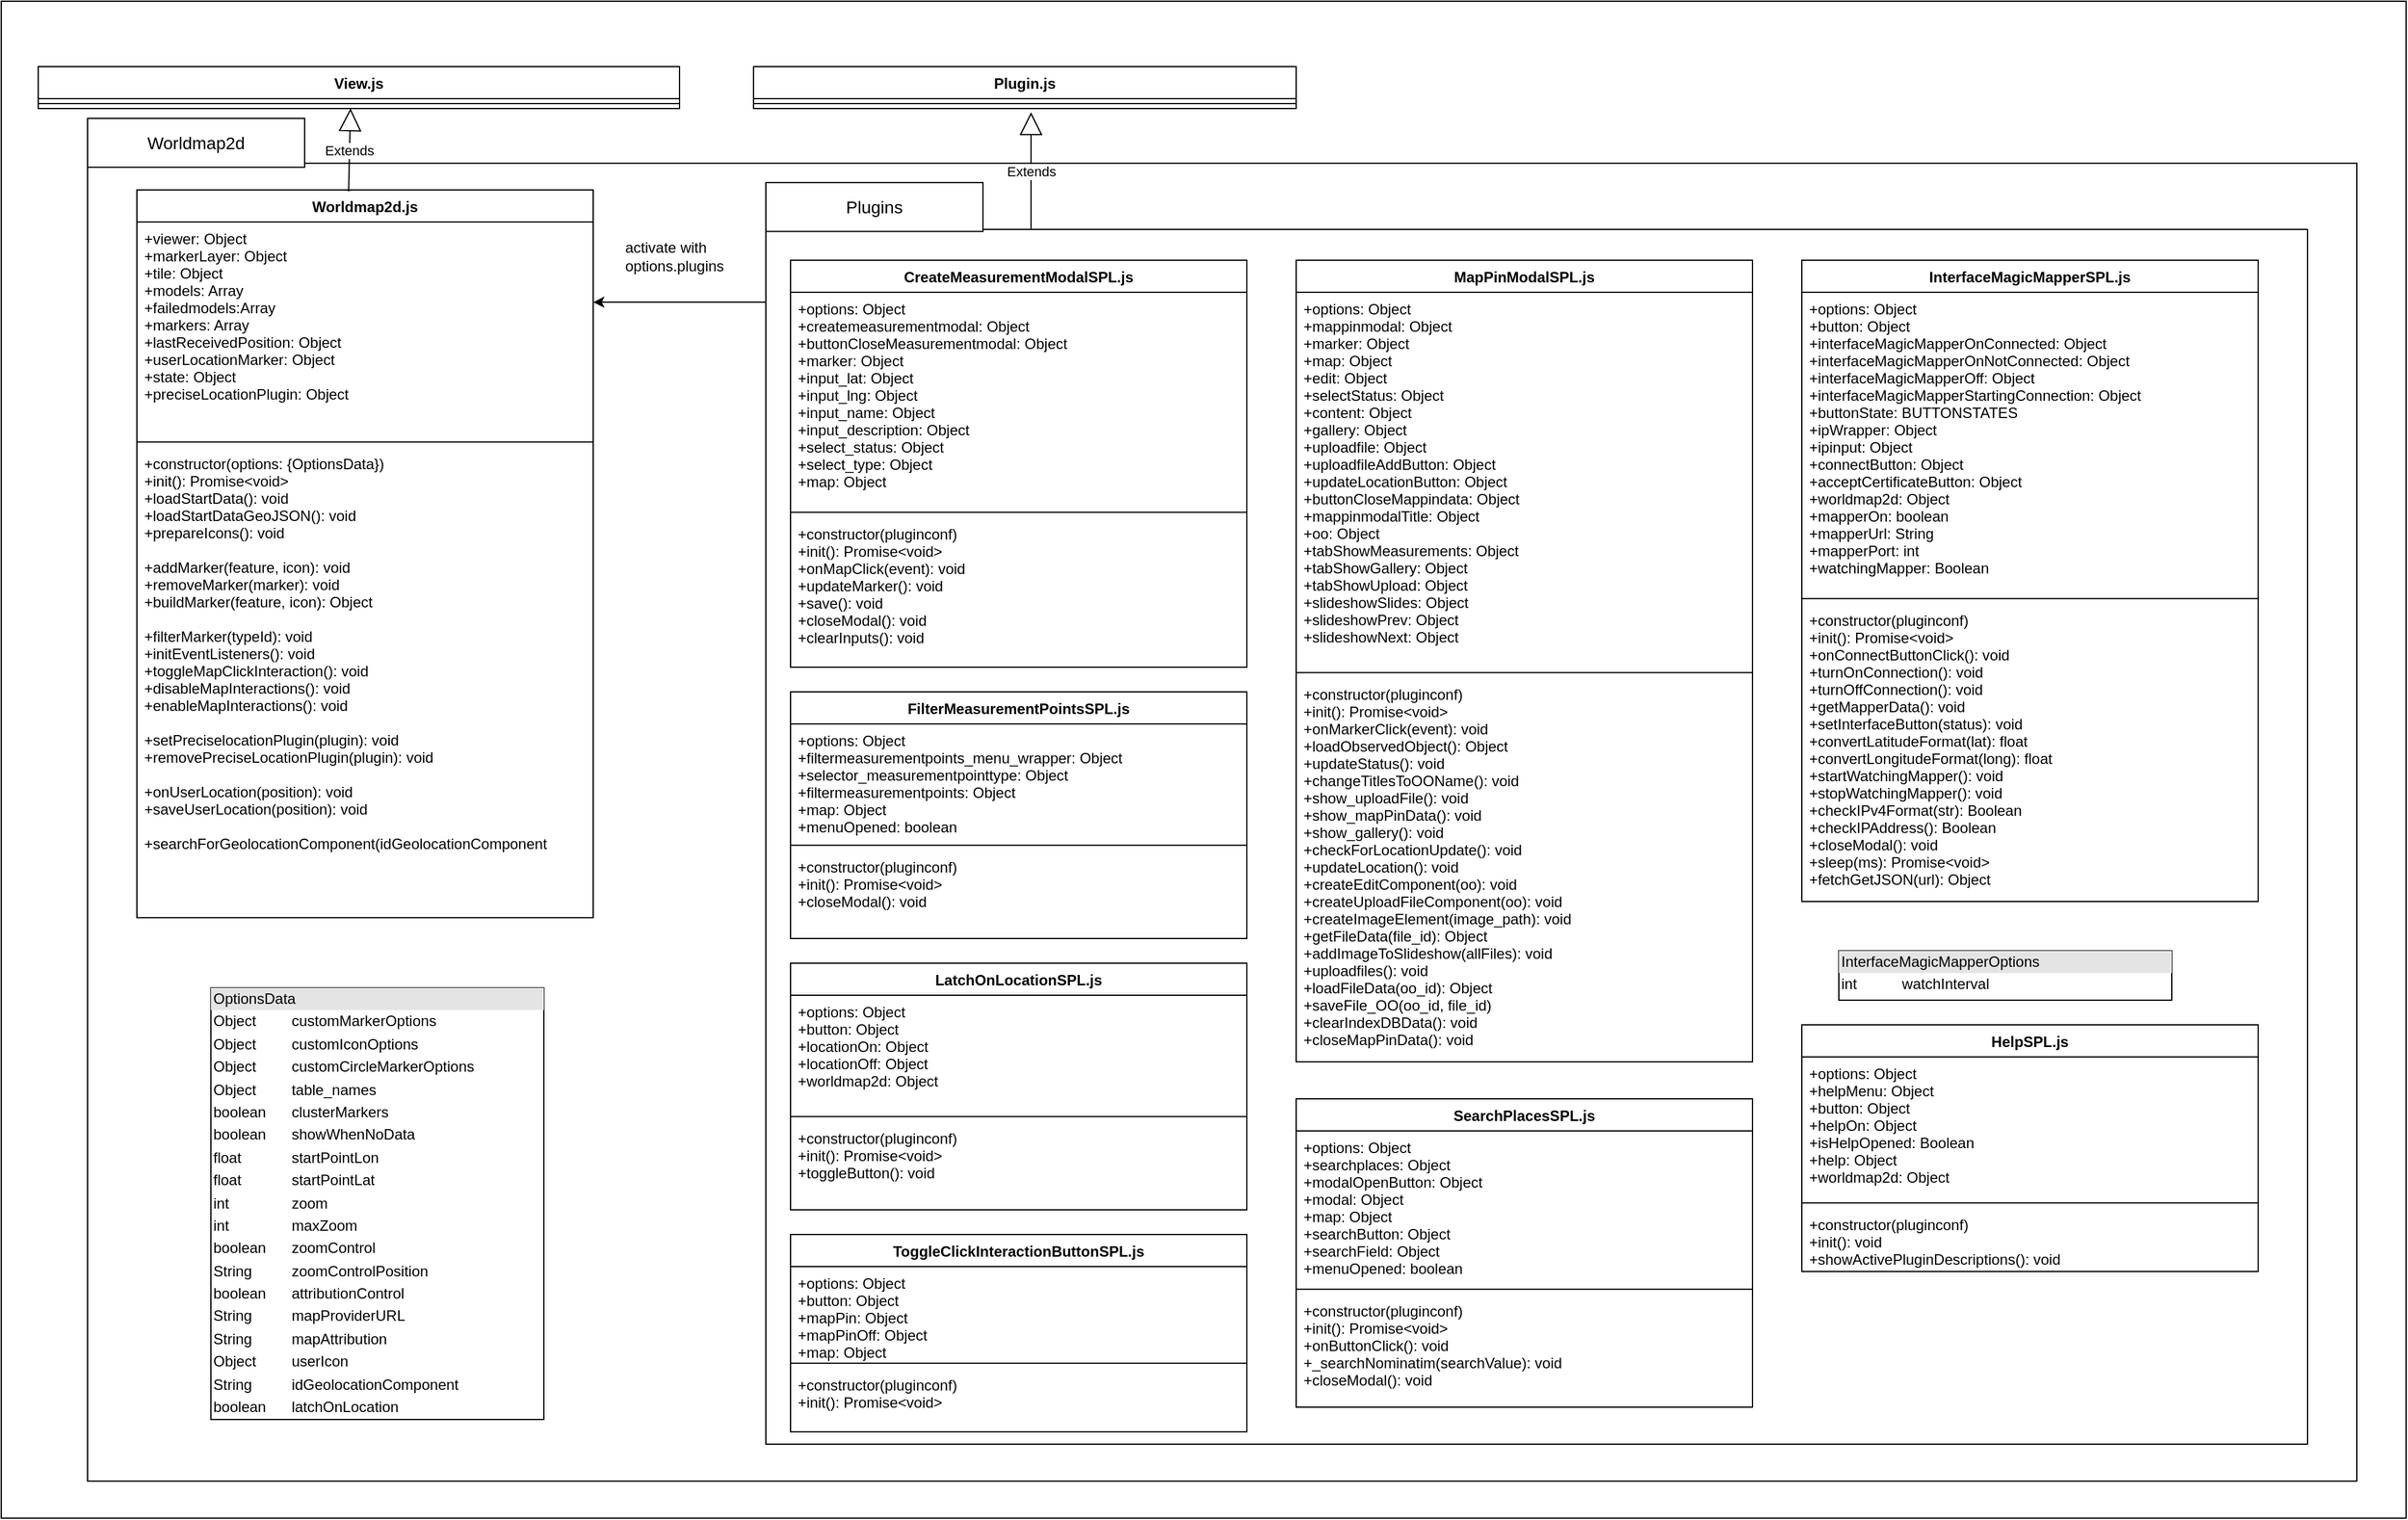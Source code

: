 <mxfile version="20.8.16" type="google" pages="5"><diagram id="Bg9XEoFAXeIeKP0Olb-U" name="Klassendiagramm"><mxGraphModel grid="1" page="1" gridSize="10" guides="1" tooltips="1" connect="1" arrows="1" fold="1" pageScale="1" pageWidth="850" pageHeight="1100" math="0" shadow="0"><root><mxCell id="0"/><mxCell id="1" parent="0"/><mxCell id="QqNKvFwVT41kCSBka_pz-1" value="Worldmap2d.js" style="swimlane;fontStyle=1;align=center;verticalAlign=top;childLayout=stackLayout;horizontal=1;startSize=26;horizontalStack=0;resizeParent=1;resizeParentMax=0;resizeLast=0;collapsible=1;marginBottom=0;" vertex="1" parent="1"><mxGeometry x="2750" y="2903.06" width="370" height="553.884" as="geometry"><mxRectangle x="440" y="4640" width="100" height="26" as="alternateBounds"/></mxGeometry></mxCell><mxCell id="QqNKvFwVT41kCSBka_pz-2" value="+markers: Object&#xA;&#xA;+ClickHandlers: Object&#xA;+MarkerClickHandler: Object&#xA;+PlaceMarkerClickHandler: Object&#xA;" style="text;strokeColor=none;fillColor=none;align=left;verticalAlign=top;spacingLeft=4;spacingRight=4;overflow=hidden;rotatable=0;points=[[0,0.5],[1,0.5]];portConstraint=eastwest;" vertex="1" parent="QqNKvFwVT41kCSBka_pz-1"><mxGeometry y="26" width="370" height="123.31" as="geometry"/></mxCell><mxCell id="QqNKvFwVT41kCSBka_pz-3" value="" style="line;strokeWidth=1;fillColor=none;align=left;verticalAlign=middle;spacingTop=-1;spacingLeft=3;spacingRight=3;rotatable=0;labelPosition=right;points=[];portConstraint=eastwest;" vertex="1" parent="QqNKvFwVT41kCSBka_pz-1"><mxGeometry y="149.31" width="370" height="8.653" as="geometry"/></mxCell><mxCell id="QqNKvFwVT41kCSBka_pz-4" value="+loadStartMarker(): void&#xA;&#xA;&#xA;+placeMarker(layer, feature, sendOnPlaceMarkerEvent): marker&#xA;&#xA;+subscribeOnClickInteraction(fn): void&#xA;+unsubscribeOnClickInteraction(fn): void&#xA;+toggleOnClickInteraction() : void&#xA;&#xA;+subscribeOnPlaceMarkerHandlers(fn): void&#xA;+unsubscribeOnPlaceMarkerHandlers(fn): void&#xA;+subscribeOnMapClick(fn): void&#xA;+unsubscribeOnMapClick(fn): void&#xA;+subscribeOnMarkerClick(fn): void&#xA;+unsubscribeOnMarkerClick(fn): void&#xA;&#xA;&#xA;+onUserLocation(position): void&#xA;&#xA;" style="text;strokeColor=none;fillColor=none;align=left;verticalAlign=top;spacingLeft=4;spacingRight=4;overflow=hidden;rotatable=0;points=[[0,0.5],[1,0.5]];portConstraint=eastwest;" vertex="1" parent="QqNKvFwVT41kCSBka_pz-1"><mxGeometry y="157.964" width="370" height="395.92" as="geometry"/></mxCell><mxCell id="QqNKvFwVT41kCSBka_pz-5" value="" style="shape=folder;fontStyle=1;spacingTop=10;tabWidth=40;tabHeight=14;tabPosition=left;html=1;" vertex="1" parent="1"><mxGeometry x="3260" y="2921.06" width="390" height="688.94" as="geometry"/></mxCell><mxCell id="QqNKvFwVT41kCSBka_pz-6" value="ToggleClickInteractionButtonSPL.js" style="swimlane;fontStyle=1;align=center;verticalAlign=top;childLayout=stackLayout;horizontal=1;startSize=26;horizontalStack=0;resizeParent=1;resizeParentMax=0;resizeLast=0;collapsible=1;marginBottom=0;" vertex="1" parent="1"><mxGeometry x="3290" y="3130.12" width="300" height="130" as="geometry"/></mxCell><mxCell id="QqNKvFwVT41kCSBka_pz-7" value="" style="line;strokeWidth=1;fillColor=none;align=left;verticalAlign=middle;spacingTop=-1;spacingLeft=3;spacingRight=3;rotatable=0;labelPosition=right;points=[];portConstraint=eastwest;" vertex="1" parent="QqNKvFwVT41kCSBka_pz-6"><mxGeometry y="26" width="300" height="8" as="geometry"/></mxCell><mxCell id="QqNKvFwVT41kCSBka_pz-8" value="+init(): void&#xA;+toggleOnClickInteraction(onClickInteractionEnabled)&#xA;: void&#xA;" style="text;strokeColor=none;fillColor=none;align=left;verticalAlign=top;spacingLeft=4;spacingRight=4;overflow=hidden;rotatable=0;points=[[0,0.5],[1,0.5]];portConstraint=eastwest;" vertex="1" parent="QqNKvFwVT41kCSBka_pz-6"><mxGeometry y="34" width="300" height="96" as="geometry"/></mxCell><mxCell id="QqNKvFwVT41kCSBka_pz-9" value="CreateMeasurementModalSPL.js" style="swimlane;fontStyle=1;align=center;verticalAlign=top;childLayout=stackLayout;horizontal=1;startSize=26;horizontalStack=0;resizeParent=1;resizeParentMax=0;resizeLast=0;collapsible=1;marginBottom=0;" vertex="1" parent="1"><mxGeometry x="3290" y="2983.06" width="300" height="120" as="geometry"/></mxCell><mxCell id="QqNKvFwVT41kCSBka_pz-10" value="+init(): void&#xA;+onMapClick(e): void&#xA;+updateMarker(event): void&#xA;+save(): void&#xA;&#xA;&#xA;&#xA;" style="text;strokeColor=none;fillColor=none;align=left;verticalAlign=top;spacingLeft=4;spacingRight=4;overflow=hidden;rotatable=0;points=[[0,0.5],[1,0.5]];portConstraint=eastwest;" vertex="1" parent="QqNKvFwVT41kCSBka_pz-9"><mxGeometry y="26" width="300" height="86" as="geometry"/></mxCell><mxCell id="QqNKvFwVT41kCSBka_pz-11" value="" style="line;strokeWidth=1;fillColor=none;align=left;verticalAlign=middle;spacingTop=-1;spacingLeft=3;spacingRight=3;rotatable=0;labelPosition=right;points=[];portConstraint=eastwest;" vertex="1" parent="QqNKvFwVT41kCSBka_pz-9"><mxGeometry y="112" width="300" height="8" as="geometry"/></mxCell><mxCell id="QqNKvFwVT41kCSBka_pz-12" value="Plugins" style="text;html=1;strokeColor=default;fillColor=default;align=center;verticalAlign=middle;whiteSpace=wrap;rounded=0;fontSize=14;" vertex="1" parent="1"><mxGeometry x="3260" y="2897.06" width="176.029" height="39.632" as="geometry"/></mxCell><mxCell id="QqNKvFwVT41kCSBka_pz-13" value="FilterMeasurementPoints.SPLjs" style="swimlane;fontStyle=1;align=center;verticalAlign=top;childLayout=stackLayout;horizontal=1;startSize=26;horizontalStack=0;resizeParent=1;resizeParentMax=0;resizeLast=0;collapsible=1;marginBottom=0;" vertex="1" parent="1"><mxGeometry x="3290" y="3290.12" width="300" height="130" as="geometry"/></mxCell><mxCell id="QqNKvFwVT41kCSBka_pz-14" value="" style="line;strokeWidth=1;fillColor=none;align=left;verticalAlign=middle;spacingTop=-1;spacingLeft=3;spacingRight=3;rotatable=0;labelPosition=right;points=[];portConstraint=eastwest;" vertex="1" parent="QqNKvFwVT41kCSBka_pz-13"><mxGeometry y="26" width="300" height="8" as="geometry"/></mxCell><mxCell id="QqNKvFwVT41kCSBka_pz-15" value="+init(): void&#xA;+changeLayer(selectedTypeId): void&#xA;+onPlaceMarker(marker): void&#xA;" style="text;strokeColor=none;fillColor=none;align=left;verticalAlign=top;spacingLeft=4;spacingRight=4;overflow=hidden;rotatable=0;points=[[0,0.5],[1,0.5]];portConstraint=eastwest;" vertex="1" parent="QqNKvFwVT41kCSBka_pz-13"><mxGeometry y="34" width="300" height="96" as="geometry"/></mxCell><mxCell id="QqNKvFwVT41kCSBka_pz-16" value="Plugin.js" style="swimlane;fontStyle=1;align=center;verticalAlign=top;childLayout=stackLayout;horizontal=1;startSize=26;horizontalStack=0;resizeParent=1;resizeParentMax=0;resizeLast=0;collapsible=1;marginBottom=0;" vertex="1" parent="1"><mxGeometry x="3250" y="2803.06" width="440" height="34" as="geometry"/></mxCell><mxCell id="QqNKvFwVT41kCSBka_pz-17" value="" style="line;strokeWidth=1;fillColor=none;align=left;verticalAlign=middle;spacingTop=-1;spacingLeft=3;spacingRight=3;rotatable=0;labelPosition=right;points=[];portConstraint=eastwest;" vertex="1" parent="QqNKvFwVT41kCSBka_pz-16"><mxGeometry y="26" width="440" height="8" as="geometry"/></mxCell><mxCell id="QqNKvFwVT41kCSBka_pz-18" value="Extends" style="endArrow=block;endSize=16;endFill=0;html=1;rounded=0;fontColor=#000000;exitX=0;exitY=0;exitDx=215;exitDy=14;exitPerimeter=0;" edge="1" parent="1" source="QqNKvFwVT41kCSBka_pz-5"><mxGeometry width="160" relative="1" as="geometry"><mxPoint x="4570" y="2995.18" as="sourcePoint"/><mxPoint x="3475" y="2840" as="targetPoint"/></mxGeometry></mxCell><mxCell id="QqNKvFwVT41kCSBka_pz-19" value="" style="endArrow=classic;html=1;rounded=0;" edge="1" parent="1"><mxGeometry width="50" height="50" relative="1" as="geometry"><mxPoint x="3260" y="2994" as="sourcePoint"/><mxPoint x="3120" y="2994.06" as="targetPoint"/></mxGeometry></mxCell><mxCell id="QqNKvFwVT41kCSBka_pz-20" value="activate with options.plugins" style="text;strokeColor=none;fillColor=none;align=left;verticalAlign=middle;spacingLeft=4;spacingRight=4;overflow=hidden;points=[[0,0.5],[1,0.5]];portConstraint=eastwest;rotatable=0;whiteSpace=wrap;html=1;" vertex="1" parent="1"><mxGeometry x="3140" y="2939.35" width="100" height="36.12" as="geometry"/></mxCell><mxCell id="QqNKvFwVT41kCSBka_pz-21" value="View.js" style="swimlane;fontStyle=1;align=center;verticalAlign=top;childLayout=stackLayout;horizontal=1;startSize=26;horizontalStack=0;resizeParent=1;resizeParentMax=0;resizeLast=0;collapsible=1;marginBottom=0;" vertex="1" parent="1"><mxGeometry x="2670" y="2803.06" width="520" height="34" as="geometry"/></mxCell><mxCell id="QqNKvFwVT41kCSBka_pz-22" value="" style="line;strokeWidth=1;fillColor=none;align=left;verticalAlign=middle;spacingTop=-1;spacingLeft=3;spacingRight=3;rotatable=0;labelPosition=right;points=[];portConstraint=eastwest;" vertex="1" parent="QqNKvFwVT41kCSBka_pz-21"><mxGeometry y="26" width="520" height="8" as="geometry"/></mxCell><mxCell id="QqNKvFwVT41kCSBka_pz-23" value="Extends" style="endArrow=block;endSize=16;endFill=0;html=1;rounded=0;fontColor=#000000;entryX=0.487;entryY=0.982;entryDx=0;entryDy=0;exitX=0.464;exitY=0.002;exitDx=0;exitDy=0;entryPerimeter=0;exitPerimeter=0;" edge="1" parent="1" source="QqNKvFwVT41kCSBka_pz-1" target="QqNKvFwVT41kCSBka_pz-22"><mxGeometry width="160" relative="1" as="geometry"><mxPoint x="4450" y="2998.12" as="sourcePoint"/><mxPoint x="4450" y="2907.06" as="targetPoint"/></mxGeometry></mxCell><mxCell id="QqNKvFwVT41kCSBka_pz-24" value="MapDinData.SPLjs" style="swimlane;fontStyle=1;align=center;verticalAlign=top;childLayout=stackLayout;horizontal=1;startSize=26;horizontalStack=0;resizeParent=1;resizeParentMax=0;resizeLast=0;collapsible=1;marginBottom=0;" vertex="1" parent="1"><mxGeometry x="3287" y="3450.0" width="300" height="130" as="geometry"/></mxCell><mxCell id="QqNKvFwVT41kCSBka_pz-25" value="" style="line;strokeWidth=1;fillColor=none;align=left;verticalAlign=middle;spacingTop=-1;spacingLeft=3;spacingRight=3;rotatable=0;labelPosition=right;points=[];portConstraint=eastwest;" vertex="1" parent="QqNKvFwVT41kCSBka_pz-24"><mxGeometry y="26" width="300" height="8" as="geometry"/></mxCell><mxCell id="QqNKvFwVT41kCSBka_pz-26" value="+init(): void&#xA;+onMarkerClick(e): void&#xA;+loadData(): void&#xA;" style="text;strokeColor=none;fillColor=none;align=left;verticalAlign=top;spacingLeft=4;spacingRight=4;overflow=hidden;rotatable=0;points=[[0,0.5],[1,0.5]];portConstraint=eastwest;" vertex="1" parent="QqNKvFwVT41kCSBka_pz-24"><mxGeometry y="34" width="300" height="96" as="geometry"/></mxCell><mxCell id="QqNKvFwVT41kCSBka_pz-27" value="" style="rounded=0;whiteSpace=wrap;html=1;labelBackgroundColor=#66FFFF;" vertex="1" parent="1"><mxGeometry x="2640" y="2750" width="1950" height="1230" as="geometry"/></mxCell><mxCell id="QqNKvFwVT41kCSBka_pz-28" value="" style="shape=folder;fontStyle=1;spacingTop=10;tabWidth=40;tabHeight=14;tabPosition=left;html=1;" vertex="1" parent="1"><mxGeometry x="2710" y="2867.35" width="1840" height="1082.65" as="geometry"/></mxCell><mxCell id="QqNKvFwVT41kCSBka_pz-29" value="&lt;div style=&quot;box-sizing: border-box ; width: 100% ; background: #e4e4e4 ; padding: 2px&quot;&gt;OptionsData&lt;/div&gt;&lt;table style=&quot;width: 100% ; font-size: 1em&quot; cellspacing=&quot;0&quot; cellpadding=&quot;2&quot;&gt;&lt;tbody&gt;&lt;tr&gt;&lt;td&gt;Object&lt;br&gt;&lt;/td&gt;&lt;td&gt;customMarkerOptions&lt;br&gt;&lt;/td&gt;&lt;/tr&gt;&lt;tr&gt;&lt;td&gt;Object&lt;br&gt;&lt;/td&gt;&lt;td&gt;customIconOptions&lt;/td&gt;&lt;/tr&gt;&lt;tr&gt;&lt;td&gt;Object&lt;br&gt;&lt;/td&gt;&lt;td&gt;customCircleMarkerOptions&lt;br&gt;&lt;/td&gt;&lt;/tr&gt;&lt;tr&gt;&lt;td&gt;Object&lt;/td&gt;&lt;td&gt;table_names&lt;br&gt;&lt;/td&gt;&lt;/tr&gt;&lt;tr&gt;&lt;td&gt;boolean&lt;br&gt;&lt;/td&gt;&lt;td&gt;clusterMarkers&lt;br&gt;&lt;/td&gt;&lt;/tr&gt;&lt;tr&gt;&lt;td&gt;boolean&lt;/td&gt;&lt;td&gt;showWhenNoData&lt;br&gt;&lt;/td&gt;&lt;/tr&gt;&lt;tr&gt;&lt;td&gt;float&lt;br&gt;&lt;/td&gt;&lt;td&gt;startPointLon&lt;br&gt;&lt;/td&gt;&lt;/tr&gt;&lt;tr&gt;&lt;td&gt;float&lt;br&gt;&lt;/td&gt;&lt;td&gt;startPointLat&lt;br&gt;&lt;/td&gt;&lt;/tr&gt;&lt;tr&gt;&lt;td&gt;int&lt;br&gt;&lt;/td&gt;&lt;td&gt;zoom&lt;br&gt;&lt;/td&gt;&lt;/tr&gt;&lt;tr&gt;&lt;td&gt;int&lt;br&gt;&lt;/td&gt;&lt;td&gt;maxZoom&lt;br&gt;&lt;/td&gt;&lt;/tr&gt;&lt;tr&gt;&lt;td&gt;boolean&lt;br&gt;&lt;/td&gt;&lt;td&gt;zoomControl&lt;br&gt;&lt;/td&gt;&lt;/tr&gt;&lt;tr&gt;&lt;td&gt;String&lt;br&gt;&lt;/td&gt;&lt;td&gt;zoomControlPosition&lt;br&gt;&lt;/td&gt;&lt;/tr&gt;&lt;tr&gt;&lt;td&gt;boolean&lt;br&gt;&lt;/td&gt;&lt;td&gt;attributionControl&lt;br&gt;&lt;/td&gt;&lt;/tr&gt;&lt;tr&gt;&lt;td&gt;String&lt;br&gt;&lt;/td&gt;&lt;td&gt;mapProviderURL&lt;br&gt;&lt;/td&gt;&lt;/tr&gt;&lt;tr&gt;&lt;td&gt;String&lt;br&gt;&lt;/td&gt;&lt;td&gt;mapAttribution&lt;br&gt;&lt;/td&gt;&lt;/tr&gt;&lt;tr&gt;&lt;td&gt;Object&lt;br&gt;&lt;/td&gt;&lt;td&gt;userIcon&lt;br&gt;&lt;/td&gt;&lt;/tr&gt;&lt;tr&gt;&lt;td&gt;String&lt;br&gt;&lt;/td&gt;&lt;td&gt;idGeolocationComponent&lt;br&gt;&lt;/td&gt;&lt;/tr&gt;&lt;tr&gt;&lt;td&gt;boolean&lt;br&gt;&lt;/td&gt;&lt;td&gt;latchOnLocation&lt;br&gt;&lt;/td&gt;&lt;/tr&gt;&lt;tr&gt;&lt;td&gt;&lt;br&gt;&lt;/td&gt;&lt;td&gt;&lt;br&gt;&lt;/td&gt;&lt;/tr&gt;&lt;tr&gt;&lt;td&gt;&lt;br&gt;&lt;/td&gt;&lt;td&gt;&lt;br&gt;&lt;/td&gt;&lt;/tr&gt;&lt;/tbody&gt;&lt;/table&gt;" style="verticalAlign=top;align=left;overflow=fill;html=1;sketch=0;fontColor=#000000;" vertex="1" parent="1"><mxGeometry x="2810" y="3550" width="270" height="350" as="geometry"/></mxCell><mxCell id="QqNKvFwVT41kCSBka_pz-30" value="Worldmap2d.js" style="swimlane;fontStyle=1;align=center;verticalAlign=top;childLayout=stackLayout;horizontal=1;startSize=26;horizontalStack=0;resizeParent=1;resizeParentMax=0;resizeLast=0;collapsible=1;marginBottom=0;" vertex="1" parent="1"><mxGeometry x="2750" y="2903.06" width="370" height="590.003" as="geometry"><mxRectangle x="440" y="4640" width="100" height="26" as="alternateBounds"/></mxGeometry></mxCell><mxCell id="QqNKvFwVT41kCSBka_pz-31" value="+viewer: Object&#xA;+markerLayer: Object&#xA;+tile: Object&#xA;+models: Array&#xA;+failedmodels:Array&#xA;+markers: Array&#xA;+lastReceivedPosition: Object&#xA;+userLocationMarker: Object&#xA;+state: Object&#xA;+preciseLocationPlugin: Object&#xA;" style="text;strokeColor=none;fillColor=none;align=left;verticalAlign=top;spacingLeft=4;spacingRight=4;overflow=hidden;rotatable=0;points=[[0,0.5],[1,0.5]];portConstraint=eastwest;" vertex="1" parent="QqNKvFwVT41kCSBka_pz-30"><mxGeometry y="26" width="370" height="174" as="geometry"/></mxCell><mxCell id="QqNKvFwVT41kCSBka_pz-32" value="" style="line;strokeWidth=1;fillColor=none;align=left;verticalAlign=middle;spacingTop=-1;spacingLeft=3;spacingRight=3;rotatable=0;labelPosition=right;points=[];portConstraint=eastwest;" vertex="1" parent="QqNKvFwVT41kCSBka_pz-30"><mxGeometry y="200" width="370" height="8.653" as="geometry"/></mxCell><mxCell id="QqNKvFwVT41kCSBka_pz-33" value=" +constructor(options: {OptionsData})&#xA;+init(): Promise&lt;void&gt;&#xA;+loadStartData(): void&#xA;+loadStartDataGeoJSON(): void&#xA;+prepareIcons(): void&#xA;&#xA;+addMarker(feature, icon): void&#xA;+removeMarker(marker): void&#xA;+buildMarker(feature, icon): Object&#xA;&#xA;+filterMarker(typeId): void&#xA;+initEventListeners(): void&#xA;+toggleMapClickInteraction(): void&#xA;+disableMapInteractions(): void&#xA;+enableMapInteractions(): void&#xA;&#xA;+setPreciselocationPlugin(plugin): void&#xA;+removePreciseLocationPlugin(plugin): void&#xA;&#xA;+onUserLocation(position): void&#xA;+saveUserLocation(position): void&#xA;&#xA;+searchForGeolocationComponent(idGeolocationComponent&#xA;&#xA;&#xA;&#xA;" style="text;strokeColor=none;fillColor=none;align=left;verticalAlign=top;spacingLeft=4;spacingRight=4;overflow=hidden;rotatable=0;points=[[0,0.5],[1,0.5]];portConstraint=eastwest;" vertex="1" parent="QqNKvFwVT41kCSBka_pz-30"><mxGeometry y="208.653" width="370" height="381.35" as="geometry"/></mxCell><mxCell id="QqNKvFwVT41kCSBka_pz-34" value="" style="shape=folder;fontStyle=1;spacingTop=10;tabWidth=40;tabHeight=14;tabPosition=left;html=1;" vertex="1" parent="1"><mxGeometry x="3260" y="2921.06" width="1250" height="998.94" as="geometry"/></mxCell><mxCell id="QqNKvFwVT41kCSBka_pz-35" value="Plugins" style="text;html=1;strokeColor=default;fillColor=default;align=center;verticalAlign=middle;whiteSpace=wrap;rounded=0;fontSize=14;" vertex="1" parent="1"><mxGeometry x="3260" y="2897.06" width="176.029" height="39.632" as="geometry"/></mxCell><mxCell id="QqNKvFwVT41kCSBka_pz-36" value="Plugin.js" style="swimlane;fontStyle=1;align=center;verticalAlign=top;childLayout=stackLayout;horizontal=1;startSize=26;horizontalStack=0;resizeParent=1;resizeParentMax=0;resizeLast=0;collapsible=1;marginBottom=0;" vertex="1" parent="1"><mxGeometry x="3250" y="2803.06" width="440" height="34" as="geometry"/></mxCell><mxCell id="QqNKvFwVT41kCSBka_pz-37" value="" style="line;strokeWidth=1;fillColor=none;align=left;verticalAlign=middle;spacingTop=-1;spacingLeft=3;spacingRight=3;rotatable=0;labelPosition=right;points=[];portConstraint=eastwest;" vertex="1" parent="QqNKvFwVT41kCSBka_pz-36"><mxGeometry y="26" width="440" height="8" as="geometry"/></mxCell><mxCell id="QqNKvFwVT41kCSBka_pz-38" value="Extends" style="endArrow=block;endSize=16;endFill=0;html=1;rounded=0;fontColor=#000000;exitX=0;exitY=0;exitDx=215;exitDy=14;exitPerimeter=0;" edge="1" parent="1" source="QqNKvFwVT41kCSBka_pz-34"><mxGeometry width="160" relative="1" as="geometry"><mxPoint x="4570" y="2995.18" as="sourcePoint"/><mxPoint x="3475" y="2840" as="targetPoint"/></mxGeometry></mxCell><mxCell id="QqNKvFwVT41kCSBka_pz-39" value="" style="endArrow=classic;html=1;rounded=0;" edge="1" parent="1"><mxGeometry width="50" height="50" relative="1" as="geometry"><mxPoint x="3260" y="2994" as="sourcePoint"/><mxPoint x="3120" y="2994.06" as="targetPoint"/></mxGeometry></mxCell><mxCell id="QqNKvFwVT41kCSBka_pz-40" value="activate with options.plugins" style="text;strokeColor=none;fillColor=none;align=left;verticalAlign=middle;spacingLeft=4;spacingRight=4;overflow=hidden;points=[[0,0.5],[1,0.5]];portConstraint=eastwest;rotatable=0;whiteSpace=wrap;html=1;" vertex="1" parent="1"><mxGeometry x="3140" y="2939.35" width="100" height="36.12" as="geometry"/></mxCell><mxCell id="QqNKvFwVT41kCSBka_pz-41" value="View.js" style="swimlane;fontStyle=1;align=center;verticalAlign=top;childLayout=stackLayout;horizontal=1;startSize=26;horizontalStack=0;resizeParent=1;resizeParentMax=0;resizeLast=0;collapsible=1;marginBottom=0;" vertex="1" parent="1"><mxGeometry x="2670" y="2803.06" width="520" height="34" as="geometry"/></mxCell><mxCell id="QqNKvFwVT41kCSBka_pz-42" value="" style="line;strokeWidth=1;fillColor=none;align=left;verticalAlign=middle;spacingTop=-1;spacingLeft=3;spacingRight=3;rotatable=0;labelPosition=right;points=[];portConstraint=eastwest;" vertex="1" parent="QqNKvFwVT41kCSBka_pz-41"><mxGeometry y="26" width="520" height="8" as="geometry"/></mxCell><mxCell id="QqNKvFwVT41kCSBka_pz-43" value="Extends" style="endArrow=block;endSize=16;endFill=0;html=1;rounded=0;fontColor=#000000;entryX=0.487;entryY=0.982;entryDx=0;entryDy=0;exitX=0.464;exitY=0.002;exitDx=0;exitDy=0;entryPerimeter=0;exitPerimeter=0;" edge="1" parent="1" source="QqNKvFwVT41kCSBka_pz-30" target="QqNKvFwVT41kCSBka_pz-42"><mxGeometry width="160" relative="1" as="geometry"><mxPoint x="4450" y="2998.12" as="sourcePoint"/><mxPoint x="4450" y="2907.06" as="targetPoint"/></mxGeometry></mxCell><mxCell id="QqNKvFwVT41kCSBka_pz-44" value="CreateMeasurementModalSPL.js" style="swimlane;fontStyle=1;align=center;verticalAlign=top;childLayout=stackLayout;horizontal=1;startSize=26;horizontalStack=0;resizeParent=1;resizeParentMax=0;resizeLast=0;collapsible=1;marginBottom=0;" vertex="1" parent="1"><mxGeometry x="3280" y="2960.0" width="370" height="330.003" as="geometry"><mxRectangle x="3280" y="2960.0" width="100" height="26" as="alternateBounds"/></mxGeometry></mxCell><mxCell id="QqNKvFwVT41kCSBka_pz-45" value="+options: Object&#xA;+createmeasurementmodal: Object&#xA;+buttonCloseMeasurementmodal: Object&#xA;+marker: Object&#xA;+input_lat: Object&#xA;+input_lng: Object&#xA;+input_name: Object&#xA;+input_description: Object&#xA;+select_status: Object&#xA;+select_type: Object&#xA;+map: Object&#xA;" style="text;strokeColor=none;fillColor=none;align=left;verticalAlign=top;spacingLeft=4;spacingRight=4;overflow=hidden;rotatable=0;points=[[0,0.5],[1,0.5]];portConstraint=eastwest;" vertex="1" parent="QqNKvFwVT41kCSBka_pz-44"><mxGeometry y="26" width="370" height="174" as="geometry"/></mxCell><mxCell id="QqNKvFwVT41kCSBka_pz-46" value="" style="line;strokeWidth=1;fillColor=none;align=left;verticalAlign=middle;spacingTop=-1;spacingLeft=3;spacingRight=3;rotatable=0;labelPosition=right;points=[];portConstraint=eastwest;" vertex="1" parent="QqNKvFwVT41kCSBka_pz-44"><mxGeometry y="200" width="370" height="8.653" as="geometry"/></mxCell><mxCell id="QqNKvFwVT41kCSBka_pz-47" value="+constructor(pluginconf)&#xA;+init(): Promise&lt;void&gt;&#xA;+onMapClick(event): void&#xA;+updateMarker(): void&#xA;+save(): void&#xA;+closeModal(): void&#xA;+clearInputs(): void&#xA;&#xA;" style="text;strokeColor=none;fillColor=none;align=left;verticalAlign=top;spacingLeft=4;spacingRight=4;overflow=hidden;rotatable=0;points=[[0,0.5],[1,0.5]];portConstraint=eastwest;" vertex="1" parent="QqNKvFwVT41kCSBka_pz-44"><mxGeometry y="208.653" width="370" height="121.35" as="geometry"/></mxCell><mxCell id="QqNKvFwVT41kCSBka_pz-48" value="FilterMeasurementPointsSPL.js" style="swimlane;fontStyle=1;align=center;verticalAlign=top;childLayout=stackLayout;horizontal=1;startSize=26;horizontalStack=0;resizeParent=1;resizeParentMax=0;resizeLast=0;collapsible=1;marginBottom=0;" vertex="1" parent="1"><mxGeometry x="3280" y="3310.0" width="370" height="200.003" as="geometry"><mxRectangle x="440" y="4640" width="100" height="26" as="alternateBounds"/></mxGeometry></mxCell><mxCell id="QqNKvFwVT41kCSBka_pz-49" value="+options: Object&#xA;+filtermeasurementpoints_menu_wrapper: Object&#xA;+selector_measurementpointtype: Object&#xA;+filtermeasurementpoints: Object&#xA;+map: Object&#xA;+menuOpened: boolean&#xA;&#xA;" style="text;strokeColor=none;fillColor=none;align=left;verticalAlign=top;spacingLeft=4;spacingRight=4;overflow=hidden;rotatable=0;points=[[0,0.5],[1,0.5]];portConstraint=eastwest;" vertex="1" parent="QqNKvFwVT41kCSBka_pz-48"><mxGeometry y="26" width="370" height="94" as="geometry"/></mxCell><mxCell id="QqNKvFwVT41kCSBka_pz-50" value="" style="line;strokeWidth=1;fillColor=none;align=left;verticalAlign=middle;spacingTop=-1;spacingLeft=3;spacingRight=3;rotatable=0;labelPosition=right;points=[];portConstraint=eastwest;" vertex="1" parent="QqNKvFwVT41kCSBka_pz-48"><mxGeometry y="120" width="370" height="8.653" as="geometry"/></mxCell><mxCell id="QqNKvFwVT41kCSBka_pz-51" value="+constructor(pluginconf)&#xA;+init(): Promise&lt;void&gt;&#xA;+closeModal(): void&#xA;" style="text;strokeColor=none;fillColor=none;align=left;verticalAlign=top;spacingLeft=4;spacingRight=4;overflow=hidden;rotatable=0;points=[[0,0.5],[1,0.5]];portConstraint=eastwest;" vertex="1" parent="QqNKvFwVT41kCSBka_pz-48"><mxGeometry y="128.653" width="370" height="71.35" as="geometry"/></mxCell><mxCell id="QqNKvFwVT41kCSBka_pz-52" value="InterfaceMagicMapperSPL.js" style="swimlane;fontStyle=1;align=center;verticalAlign=top;childLayout=stackLayout;horizontal=1;startSize=26;horizontalStack=0;resizeParent=1;resizeParentMax=0;resizeLast=0;collapsible=1;marginBottom=0;" vertex="1" parent="1"><mxGeometry x="4100" y="2960.0" width="370" height="520.003" as="geometry"><mxRectangle x="440" y="4640" width="100" height="26" as="alternateBounds"/></mxGeometry></mxCell><mxCell id="QqNKvFwVT41kCSBka_pz-53" value="+options: Object&#xA;+button: Object&#xA;+interfaceMagicMapperOnConnected: Object&#xA;+interfaceMagicMapperOnNotConnected: Object&#xA;+interfaceMagicMapperOff: Object&#xA;+interfaceMagicMapperStartingConnection: Object&#xA;+buttonState: BUTTONSTATES&#xA;+ipWrapper: Object&#xA;+ipinput: Object&#xA;+connectButton: Object&#xA;+acceptCertificateButton: Object&#xA;+worldmap2d: Object&#xA;+mapperOn: boolean&#xA;+mapperUrl: String&#xA;+mapperPort: int&#xA;+watchingMapper: Boolean&#xA;&#xA;&#xA;&#xA;" style="text;strokeColor=none;fillColor=none;align=left;verticalAlign=top;spacingLeft=4;spacingRight=4;overflow=hidden;rotatable=0;points=[[0,0.5],[1,0.5]];portConstraint=eastwest;" vertex="1" parent="QqNKvFwVT41kCSBka_pz-52"><mxGeometry y="26" width="370" height="244" as="geometry"/></mxCell><mxCell id="QqNKvFwVT41kCSBka_pz-54" value="" style="line;strokeWidth=1;fillColor=none;align=left;verticalAlign=middle;spacingTop=-1;spacingLeft=3;spacingRight=3;rotatable=0;labelPosition=right;points=[];portConstraint=eastwest;" vertex="1" parent="QqNKvFwVT41kCSBka_pz-52"><mxGeometry y="270" width="370" height="8.653" as="geometry"/></mxCell><mxCell id="QqNKvFwVT41kCSBka_pz-55" value="+constructor(pluginconf)&#xA;+init(): Promise&lt;void&gt;&#xA;+onConnectButtonClick(): void&#xA;+turnOnConnection(): void&#xA;+turnOffConnection(): void&#xA;+getMapperData(): void&#xA;+setInterfaceButton(status): void&#xA;+convertLatitudeFormat(lat): float&#xA;+convertLongitudeFormat(long): float&#xA;+startWatchingMapper(): void&#xA;+stopWatchingMapper(): void&#xA;+checkIPv4Format(str): Boolean&#xA;+checkIPAddress(): Boolean&#xA;+closeModal(): void&#xA;+sleep(ms): Promise&lt;void&gt;&#xA;+fetchGetJSON(url): Object&#xA;&#xA;&#xA;&#xA;&#xA;" style="text;strokeColor=none;fillColor=none;align=left;verticalAlign=top;spacingLeft=4;spacingRight=4;overflow=hidden;rotatable=0;points=[[0,0.5],[1,0.5]];portConstraint=eastwest;" vertex="1" parent="QqNKvFwVT41kCSBka_pz-52"><mxGeometry y="278.653" width="370" height="241.35" as="geometry"/></mxCell><mxCell id="QqNKvFwVT41kCSBka_pz-56" value="MapPinModalSPL.js" style="swimlane;fontStyle=1;align=center;verticalAlign=top;childLayout=stackLayout;horizontal=1;startSize=26;horizontalStack=0;resizeParent=1;resizeParentMax=0;resizeLast=0;collapsible=1;marginBottom=0;" vertex="1" parent="1"><mxGeometry x="3690" y="2960.0" width="370" height="650.003" as="geometry"><mxRectangle x="440" y="4640" width="100" height="26" as="alternateBounds"/></mxGeometry></mxCell><mxCell id="QqNKvFwVT41kCSBka_pz-57" value="+options: Object&#xA;+mappinmodal: Object&#xA;+marker: Object&#xA;+map: Object&#xA;+edit: Object&#xA;+selectStatus: Object&#xA;+content: Object&#xA;+gallery: Object&#xA;+uploadfile: Object&#xA;+uploadfileAddButton: Object&#xA;+updateLocationButton: Object&#xA;+buttonCloseMappindata: Object&#xA;+mappinmodalTitle: Object&#xA;+oo: Object&#xA;+tabShowMeasurements: Object&#xA;+tabShowGallery: Object&#xA;+tabShowUpload: Object&#xA;+slideshowSlides: Object&#xA;+slideshowPrev: Object&#xA;+slideshowNext: Object&#xA;&#xA;&#xA;&#xA;&#xA;" style="text;strokeColor=none;fillColor=none;align=left;verticalAlign=top;spacingLeft=4;spacingRight=4;overflow=hidden;rotatable=0;points=[[0,0.5],[1,0.5]];portConstraint=eastwest;" vertex="1" parent="QqNKvFwVT41kCSBka_pz-56"><mxGeometry y="26" width="370" height="304" as="geometry"/></mxCell><mxCell id="QqNKvFwVT41kCSBka_pz-58" value="" style="line;strokeWidth=1;fillColor=none;align=left;verticalAlign=middle;spacingTop=-1;spacingLeft=3;spacingRight=3;rotatable=0;labelPosition=right;points=[];portConstraint=eastwest;" vertex="1" parent="QqNKvFwVT41kCSBka_pz-56"><mxGeometry y="330" width="370" height="8.653" as="geometry"/></mxCell><mxCell id="QqNKvFwVT41kCSBka_pz-59" value="+constructor(pluginconf)&#xA;+init(): Promise&lt;void&gt;&#xA;+onMarkerClick(event): void&#xA;+loadObservedObject(): Object&#xA;+updateStatus(): void&#xA;+changeTitlesToOOName(): void&#xA;+show_uploadFile(): void&#xA;+show_mapPinData(): void&#xA;+show_gallery(): void&#xA;+checkForLocationUpdate(): void&#xA;+updateLocation(): void&#xA;+createEditComponent(oo): void&#xA;+createUploadFileComponent(oo): void&#xA;+createImageElement(image_path): void&#xA;+getFileData(file_id): Object&#xA;+addImageToSlideshow(allFiles): void&#xA;+uploadfiles(): void&#xA;+loadFileData(oo_id): Object&#xA;+saveFile_OO(oo_id, file_id)&#xA;+clearIndexDBData(): void&#xA;+closeMapPinData(): void&#xA;&#xA;" style="text;strokeColor=none;fillColor=none;align=left;verticalAlign=top;spacingLeft=4;spacingRight=4;overflow=hidden;rotatable=0;points=[[0,0.5],[1,0.5]];portConstraint=eastwest;" vertex="1" parent="QqNKvFwVT41kCSBka_pz-56"><mxGeometry y="338.653" width="370" height="311.35" as="geometry"/></mxCell><mxCell id="QqNKvFwVT41kCSBka_pz-60" value="SearchPlacesSPL.js" style="swimlane;fontStyle=1;align=center;verticalAlign=top;childLayout=stackLayout;horizontal=1;startSize=26;horizontalStack=0;resizeParent=1;resizeParentMax=0;resizeLast=0;collapsible=1;marginBottom=0;" vertex="1" parent="1"><mxGeometry x="3690" y="3640.0" width="370" height="250.003" as="geometry"><mxRectangle x="440" y="4640" width="100" height="26" as="alternateBounds"/></mxGeometry></mxCell><mxCell id="QqNKvFwVT41kCSBka_pz-61" value="+options: Object&#xA;+searchplaces: Object&#xA;+modalOpenButton: Object&#xA;+modal: Object&#xA;+map: Object&#xA;+searchButton: Object&#xA;+searchField: Object&#xA;+menuOpened: boolean&#xA;&#xA;&#xA;&#xA;&#xA;" style="text;strokeColor=none;fillColor=none;align=left;verticalAlign=top;spacingLeft=4;spacingRight=4;overflow=hidden;rotatable=0;points=[[0,0.5],[1,0.5]];portConstraint=eastwest;" vertex="1" parent="QqNKvFwVT41kCSBka_pz-60"><mxGeometry y="26" width="370" height="124" as="geometry"/></mxCell><mxCell id="QqNKvFwVT41kCSBka_pz-62" value="" style="line;strokeWidth=1;fillColor=none;align=left;verticalAlign=middle;spacingTop=-1;spacingLeft=3;spacingRight=3;rotatable=0;labelPosition=right;points=[];portConstraint=eastwest;" vertex="1" parent="QqNKvFwVT41kCSBka_pz-60"><mxGeometry y="150" width="370" height="8.653" as="geometry"/></mxCell><mxCell id="QqNKvFwVT41kCSBka_pz-63" value="+constructor(pluginconf)&#xA;+init(): Promise&lt;void&gt;&#xA;+onButtonClick(): void&#xA;+_searchNominatim(searchValue): void&#xA;+closeModal(): void&#xA;&#xA;&#xA;" style="text;strokeColor=none;fillColor=none;align=left;verticalAlign=top;spacingLeft=4;spacingRight=4;overflow=hidden;rotatable=0;points=[[0,0.5],[1,0.5]];portConstraint=eastwest;" vertex="1" parent="QqNKvFwVT41kCSBka_pz-60"><mxGeometry y="158.653" width="370" height="91.35" as="geometry"/></mxCell><mxCell id="QqNKvFwVT41kCSBka_pz-64" value="ToggleClickInteractionButtonSPL.js" style="swimlane;fontStyle=1;align=center;verticalAlign=top;childLayout=stackLayout;horizontal=1;startSize=26;horizontalStack=0;resizeParent=1;resizeParentMax=0;resizeLast=0;collapsible=1;marginBottom=0;" vertex="1" parent="1"><mxGeometry x="3280" y="3750" width="370" height="160.003" as="geometry"><mxRectangle x="440" y="4640" width="100" height="26" as="alternateBounds"/></mxGeometry></mxCell><mxCell id="QqNKvFwVT41kCSBka_pz-65" value="+options: Object&#xA;+button: Object&#xA;+mapPin: Object&#xA;+mapPinOff: Object&#xA;+map: Object&#xA;&#xA;&#xA;&#xA;&#xA;&#xA;&#xA;" style="text;strokeColor=none;fillColor=none;align=left;verticalAlign=top;spacingLeft=4;spacingRight=4;overflow=hidden;rotatable=0;points=[[0,0.5],[1,0.5]];portConstraint=eastwest;" vertex="1" parent="QqNKvFwVT41kCSBka_pz-64"><mxGeometry y="26" width="370" height="74" as="geometry"/></mxCell><mxCell id="QqNKvFwVT41kCSBka_pz-66" value="" style="line;strokeWidth=1;fillColor=none;align=left;verticalAlign=middle;spacingTop=-1;spacingLeft=3;spacingRight=3;rotatable=0;labelPosition=right;points=[];portConstraint=eastwest;" vertex="1" parent="QqNKvFwVT41kCSBka_pz-64"><mxGeometry y="100" width="370" height="8.653" as="geometry"/></mxCell><mxCell id="QqNKvFwVT41kCSBka_pz-67" value="+constructor(pluginconf)&#xA;+init(): Promise&lt;void&gt;&#xA;&#xA;&#xA;" style="text;strokeColor=none;fillColor=none;align=left;verticalAlign=top;spacingLeft=4;spacingRight=4;overflow=hidden;rotatable=0;points=[[0,0.5],[1,0.5]];portConstraint=eastwest;" vertex="1" parent="QqNKvFwVT41kCSBka_pz-64"><mxGeometry y="108.653" width="370" height="51.35" as="geometry"/></mxCell><mxCell id="QqNKvFwVT41kCSBka_pz-68" value="&lt;div style=&quot;box-sizing: border-box ; width: 100% ; background: #e4e4e4 ; padding: 2px&quot;&gt;InterfaceMagicMapperOptions&lt;/div&gt;&lt;table style=&quot;width: 100% ; font-size: 1em&quot; cellspacing=&quot;0&quot; cellpadding=&quot;2&quot;&gt;&lt;tbody&gt;&lt;tr&gt;&lt;td&gt;int&lt;/td&gt;&lt;td&gt;watchInterval&lt;br&gt;&lt;/td&gt;&lt;/tr&gt;&lt;/tbody&gt;&lt;/table&gt;" style="verticalAlign=top;align=left;overflow=fill;html=1;sketch=0;fontColor=#000000;" vertex="1" parent="1"><mxGeometry x="4130" y="3520" width="270" height="40" as="geometry"/></mxCell><mxCell id="QqNKvFwVT41kCSBka_pz-69" value="LatchOnLocationSPL.js" style="swimlane;fontStyle=1;align=center;verticalAlign=top;childLayout=stackLayout;horizontal=1;startSize=26;horizontalStack=0;resizeParent=1;resizeParentMax=0;resizeLast=0;collapsible=1;marginBottom=0;" vertex="1" parent="1"><mxGeometry x="3280" y="3530" width="370" height="200.003" as="geometry"><mxRectangle x="3280" y="3530" width="100" height="26" as="alternateBounds"/></mxGeometry></mxCell><mxCell id="QqNKvFwVT41kCSBka_pz-70" value="+options: Object&#xA;+button: Object&#xA;+locationOn: Object&#xA;+locationOff: Object&#xA;+worldmap2d: Object&#xA;&#xA;&#xA;&#xA;&#xA;&#xA;" style="text;strokeColor=none;fillColor=none;align=left;verticalAlign=top;spacingLeft=4;spacingRight=4;overflow=hidden;rotatable=0;points=[[0,0.5],[1,0.5]];portConstraint=eastwest;" vertex="1" parent="QqNKvFwVT41kCSBka_pz-69"><mxGeometry y="26" width="370" height="94" as="geometry"/></mxCell><mxCell id="QqNKvFwVT41kCSBka_pz-71" value="" style="line;strokeWidth=1;fillColor=none;align=left;verticalAlign=middle;spacingTop=-1;spacingLeft=3;spacingRight=3;rotatable=0;labelPosition=right;points=[];portConstraint=eastwest;" vertex="1" parent="QqNKvFwVT41kCSBka_pz-69"><mxGeometry y="120" width="370" height="8.653" as="geometry"/></mxCell><mxCell id="QqNKvFwVT41kCSBka_pz-72" value="+constructor(pluginconf)&#xA;+init(): Promise&lt;void&gt;&#xA;+toggleButton(): void&#xA;&#xA;" style="text;strokeColor=none;fillColor=none;align=left;verticalAlign=top;spacingLeft=4;spacingRight=4;overflow=hidden;rotatable=0;points=[[0,0.5],[1,0.5]];portConstraint=eastwest;" vertex="1" parent="QqNKvFwVT41kCSBka_pz-69"><mxGeometry y="128.653" width="370" height="71.35" as="geometry"/></mxCell><mxCell id="QqNKvFwVT41kCSBka_pz-73" value="HelpSPL.js" style="swimlane;fontStyle=1;align=center;verticalAlign=top;childLayout=stackLayout;horizontal=1;startSize=26;horizontalStack=0;resizeParent=1;resizeParentMax=0;resizeLast=0;collapsible=1;marginBottom=0;" vertex="1" parent="1"><mxGeometry x="4100" y="3580" width="370" height="200.003" as="geometry"><mxRectangle x="440" y="4640" width="100" height="26" as="alternateBounds"/></mxGeometry></mxCell><mxCell id="QqNKvFwVT41kCSBka_pz-74" value="+options: Object&#xA;+helpMenu: Object&#xA;+button: Object&#xA;+helpOn: Object&#xA;+isHelpOpened: Boolean&#xA;+help: Object&#xA;+worldmap2d: Object&#xA;&#xA;&#xA;&#xA;&#xA;&#xA;" style="text;strokeColor=none;fillColor=none;align=left;verticalAlign=top;spacingLeft=4;spacingRight=4;overflow=hidden;rotatable=0;points=[[0,0.5],[1,0.5]];portConstraint=eastwest;" vertex="1" parent="QqNKvFwVT41kCSBka_pz-73"><mxGeometry y="26" width="370" height="114" as="geometry"/></mxCell><mxCell id="QqNKvFwVT41kCSBka_pz-75" value="" style="line;strokeWidth=1;fillColor=none;align=left;verticalAlign=middle;spacingTop=-1;spacingLeft=3;spacingRight=3;rotatable=0;labelPosition=right;points=[];portConstraint=eastwest;" vertex="1" parent="QqNKvFwVT41kCSBka_pz-73"><mxGeometry y="140" width="370" height="8.653" as="geometry"/></mxCell><mxCell id="QqNKvFwVT41kCSBka_pz-76" value="+constructor(pluginconf)&#xA;+init(): void&#xA;+showActivePluginDescriptions(): void&#xA;&#xA;&#xA;&#xA;" style="text;strokeColor=none;fillColor=none;align=left;verticalAlign=top;spacingLeft=4;spacingRight=4;overflow=hidden;rotatable=0;points=[[0,0.5],[1,0.5]];portConstraint=eastwest;" vertex="1" parent="QqNKvFwVT41kCSBka_pz-73"><mxGeometry y="148.653" width="370" height="51.35" as="geometry"/></mxCell><mxCell id="QqNKvFwVT41kCSBka_pz-77" value="Worldmap2d" style="text;html=1;strokeColor=default;fillColor=default;align=center;verticalAlign=middle;whiteSpace=wrap;rounded=0;fontSize=14;" vertex="1" parent="1"><mxGeometry x="2710" y="2845.0" width="176.029" height="39.632" as="geometry"/></mxCell></root></mxGraphModel></diagram><diagram id="tldh3azqW8842QxNKq0P" name="Use Cases"><mxGraphModel grid="1" page="1" gridSize="10" guides="1" tooltips="1" connect="1" arrows="1" fold="1" pageScale="1" pageWidth="850" pageHeight="1100" math="0" shadow="0"><root><mxCell id="0"/><mxCell id="1" parent="0"/><mxCell id="Vwfm0bESCJw4X6w1-zT7-1" value="&lt;div&gt;Forschende&lt;/div&gt;&lt;div&gt;&lt;br&gt;&lt;/div&gt;" style="shape=umlActor;verticalLabelPosition=bottom;verticalAlign=top;html=1;outlineConnect=0;" vertex="1" parent="1"><mxGeometry x="420" y="-90" width="30" height="60" as="geometry"/></mxCell><mxCell id="Vwfm0bESCJw4X6w1-zT7-2" value="" style="rounded=0;whiteSpace=wrap;html=1;fillColor=none;align=left;" vertex="1" parent="1"><mxGeometry x="560" y="-280" width="310" height="410" as="geometry"/></mxCell><mxCell id="Vwfm0bESCJw4X6w1-zT7-3" value="" style="endArrow=none;html=1;rounded=0;entryX=0;entryY=0.5;entryDx=0;entryDy=0;" edge="1" parent="1" target="Vwfm0bESCJw4X6w1-zT7-4"><mxGeometry width="50" height="50" relative="1" as="geometry"><mxPoint x="480" y="-60" as="sourcePoint"/><mxPoint x="481.5" y="-20" as="targetPoint"/></mxGeometry></mxCell><mxCell id="Vwfm0bESCJw4X6w1-zT7-4" value="Messpunkttypen verwalten" style="ellipse;whiteSpace=wrap;html=1;fillColor=#e1d5e7;strokeColor=#9673a6;" vertex="1" parent="1"><mxGeometry x="612.5" y="-100" width="210" height="80" as="geometry"/></mxCell><mxCell id="Vwfm0bESCJw4X6w1-zT7-5" value="Messpunkte verwalten" style="ellipse;whiteSpace=wrap;html=1;fillColor=#ffe6cc;strokeColor=#d79b00;" vertex="1" parent="1"><mxGeometry x="612.5" y="-220" width="210" height="80" as="geometry"/></mxCell><mxCell id="Vwfm0bESCJw4X6w1-zT7-6" value="" style="endArrow=none;html=1;rounded=0;exitX=0;exitY=0.5;exitDx=0;exitDy=0;" edge="1" parent="1" source="Vwfm0bESCJw4X6w1-zT7-5"><mxGeometry width="50" height="50" relative="1" as="geometry"><mxPoint x="1131.5" y="-180" as="sourcePoint"/><mxPoint x="480" y="-80" as="targetPoint"/></mxGeometry></mxCell><mxCell id="Vwfm0bESCJw4X6w1-zT7-7" value="" style="endArrow=none;html=1;rounded=0;exitX=1;exitY=0.5;exitDx=0;exitDy=0;" edge="1" parent="1" source="Vwfm0bESCJw4X6w1-zT7-5"><mxGeometry width="50" height="50" relative="1" as="geometry"><mxPoint x="1021.5" y="-130" as="sourcePoint"/><mxPoint x="950" y="-80" as="targetPoint"/></mxGeometry></mxCell><mxCell id="Vwfm0bESCJw4X6w1-zT7-8" value="" style="endArrow=none;html=1;rounded=0;startArrow=none;" edge="1" parent="1"><mxGeometry width="50" height="50" relative="1" as="geometry"><mxPoint x="1003" y="-97" as="sourcePoint"/><mxPoint x="1000" y="-67" as="targetPoint"/></mxGeometry></mxCell><mxCell id="Vwfm0bESCJw4X6w1-zT7-9" value="Messende" style="shape=umlActor;verticalLabelPosition=bottom;verticalAlign=top;html=1;outlineConnect=0;" vertex="1" parent="1"><mxGeometry x="970" y="-90" width="30" height="60" as="geometry"/></mxCell><mxCell id="Vwfm0bESCJw4X6w1-zT7-10" value="SmartMonitoringGewaesser" style="rounded=0;whiteSpace=wrap;html=1;" vertex="1" parent="1"><mxGeometry x="560" y="-280" width="210" height="40" as="geometry"/></mxCell><mxCell id="Vwfm0bESCJw4X6w1-zT7-11" value="&lt;div&gt;Forschende&lt;/div&gt;&lt;div&gt;&lt;br&gt;&lt;/div&gt;" style="shape=umlActor;verticalLabelPosition=bottom;verticalAlign=top;html=1;outlineConnect=0;" vertex="1" parent="1"><mxGeometry x="1110" y="-67" width="30" height="60" as="geometry"/></mxCell><mxCell id="Vwfm0bESCJw4X6w1-zT7-12" value="" style="rounded=0;whiteSpace=wrap;html=1;fillColor=#ffe6cc;align=left;strokeColor=#d79b00;" vertex="1" parent="1"><mxGeometry x="1360" y="-320" width="610" height="1030" as="geometry"/></mxCell><mxCell id="Vwfm0bESCJw4X6w1-zT7-13" value="Messwerte einsehen" style="ellipse;whiteSpace=wrap;html=1;" vertex="1" parent="1"><mxGeometry x="1560" y="51" width="210" height="80" as="geometry"/></mxCell><mxCell id="Vwfm0bESCJw4X6w1-zT7-14" value="Messpunkte erstellen" style="ellipse;whiteSpace=wrap;html=1;" vertex="1" parent="1"><mxGeometry x="1410" y="585" width="210" height="80" as="geometry"/></mxCell><mxCell id="Vwfm0bESCJw4X6w1-zT7-15" value="" style="endArrow=none;html=1;rounded=0;entryX=0;entryY=0.5;entryDx=0;entryDy=0;" edge="1" parent="1" target="Vwfm0bESCJw4X6w1-zT7-14"><mxGeometry width="50" height="50" relative="1" as="geometry"><mxPoint x="1180" y="40" as="sourcePoint"/><mxPoint x="1381" y="-30" as="targetPoint"/></mxGeometry></mxCell><mxCell id="Vwfm0bESCJw4X6w1-zT7-16" value="" style="endArrow=none;html=1;rounded=0;entryX=0;entryY=0.5;entryDx=0;entryDy=0;" edge="1" parent="1" target="Vwfm0bESCJw4X6w1-zT7-13"><mxGeometry width="50" height="50" relative="1" as="geometry"><mxPoint x="1180" y="-40" as="sourcePoint"/><mxPoint x="1401" y="-10" as="targetPoint"/></mxGeometry></mxCell><mxCell id="Vwfm0bESCJw4X6w1-zT7-17" value="Messpunkttypen zuweisen" style="ellipse;whiteSpace=wrap;html=1;" vertex="1" parent="1"><mxGeometry x="1730" y="585" width="210" height="80" as="geometry"/></mxCell><mxCell id="Vwfm0bESCJw4X6w1-zT7-18" value="Messpunkte anzeigen" style="ellipse;whiteSpace=wrap;html=1;" vertex="1" parent="1"><mxGeometry x="1560" y="-257" width="210" height="80" as="geometry"/></mxCell><mxCell id="Vwfm0bESCJw4X6w1-zT7-19" value="Messwerte bearbeiten" style="ellipse;whiteSpace=wrap;html=1;" vertex="1" parent="1"><mxGeometry x="1410" y="-52" width="210" height="80" as="geometry"/></mxCell><mxCell id="Vwfm0bESCJw4X6w1-zT7-20" value="Messpunkte nach Messpunkttypen filtern" style="ellipse;whiteSpace=wrap;html=1;" vertex="1" parent="1"><mxGeometry x="1560" y="154" width="210" height="80" as="geometry"/></mxCell><mxCell id="Vwfm0bESCJw4X6w1-zT7-21" value="" style="endArrow=none;html=1;rounded=0;startArrow=none;" edge="1" parent="1" source="Vwfm0bESCJw4X6w1-zT7-19"><mxGeometry width="50" height="50" relative="1" as="geometry"><mxPoint x="1980" y="130" as="sourcePoint"/><mxPoint x="2080" y="-40" as="targetPoint"/><Array as="points"><mxPoint x="1800" y="-80"/></Array></mxGeometry></mxCell><mxCell id="Vwfm0bESCJw4X6w1-zT7-22" value="" style="endArrow=none;html=1;rounded=0;exitX=1;exitY=0.5;exitDx=0;exitDy=0;" edge="1" parent="1" source="Vwfm0bESCJw4X6w1-zT7-20"><mxGeometry width="50" height="50" relative="1" as="geometry"><mxPoint x="1981" y="228" as="sourcePoint"/><mxPoint x="2080" as="targetPoint"/></mxGeometry></mxCell><mxCell id="Vwfm0bESCJw4X6w1-zT7-23" value="" style="endArrow=none;html=1;rounded=0;startArrow=none;" edge="1" parent="1"><mxGeometry width="50" height="50" relative="1" as="geometry"><mxPoint x="2144" y="-70" as="sourcePoint"/><mxPoint x="2141" y="-40" as="targetPoint"/></mxGeometry></mxCell><mxCell id="Vwfm0bESCJw4X6w1-zT7-24" value="" style="endArrow=none;html=1;rounded=0;exitX=0;exitY=0.5;exitDx=0;exitDy=0;" edge="1" parent="1" source="Vwfm0bESCJw4X6w1-zT7-18"><mxGeometry width="50" height="50" relative="1" as="geometry"><mxPoint x="2041" y="-180" as="sourcePoint"/><mxPoint x="1180" y="-100" as="targetPoint"/></mxGeometry></mxCell><mxCell id="Vwfm0bESCJw4X6w1-zT7-25" value="Messende" style="shape=umlActor;verticalLabelPosition=bottom;verticalAlign=top;html=1;outlineConnect=0;" vertex="1" parent="1"><mxGeometry x="2111" y="-64" width="30" height="60" as="geometry"/></mxCell><mxCell id="Vwfm0bESCJw4X6w1-zT7-26" value="Ort ermitteln" style="ellipse;whiteSpace=wrap;html=1;fillColor=#dae8fc;strokeColor=#6c8ebf;" vertex="1" parent="1"><mxGeometry x="612.5" y="10" width="210" height="80" as="geometry"/></mxCell><mxCell id="Vwfm0bESCJw4X6w1-zT7-27" value="" style="endArrow=none;html=1;rounded=0;entryX=0;entryY=0.5;entryDx=0;entryDy=0;" edge="1" parent="1" target="Vwfm0bESCJw4X6w1-zT7-26"><mxGeometry width="50" height="50" relative="1" as="geometry"><mxPoint x="480" y="-40" as="sourcePoint"/><mxPoint x="631.5" y="90" as="targetPoint"/></mxGeometry></mxCell><mxCell id="Vwfm0bESCJw4X6w1-zT7-28" value="" style="endArrow=none;html=1;rounded=0;exitX=1;exitY=0.5;exitDx=0;exitDy=0;" edge="1" parent="1" source="Vwfm0bESCJw4X6w1-zT7-26"><mxGeometry width="50" height="50" relative="1" as="geometry"><mxPoint x="841.5" y="-40" as="sourcePoint"/><mxPoint x="950" y="-40" as="targetPoint"/></mxGeometry></mxCell><mxCell id="Vwfm0bESCJw4X6w1-zT7-29" value="Messpunkte verwalten" style="rounded=0;whiteSpace=wrap;html=1;" vertex="1" parent="1"><mxGeometry x="1360" y="-320" width="210" height="40" as="geometry"/></mxCell><mxCell id="Vwfm0bESCJw4X6w1-zT7-30" value="" style="endArrow=none;html=1;rounded=0;exitX=1;exitY=0.5;exitDx=0;exitDy=0;" edge="1" parent="1" source="Vwfm0bESCJw4X6w1-zT7-13"><mxGeometry width="50" height="50" relative="1" as="geometry"><mxPoint x="1951" y="180" as="sourcePoint"/><mxPoint x="2080" y="-20" as="targetPoint"/></mxGeometry></mxCell><mxCell id="Vwfm0bESCJw4X6w1-zT7-31" value="" style="endArrow=none;html=1;rounded=0;entryX=0;entryY=0.5;entryDx=0;entryDy=0;" edge="1" parent="1" target="Vwfm0bESCJw4X6w1-zT7-19"><mxGeometry width="50" height="50" relative="1" as="geometry"><mxPoint x="1180" y="-60" as="sourcePoint"/><mxPoint x="2090" y="-20" as="targetPoint"/></mxGeometry></mxCell><mxCell id="Vwfm0bESCJw4X6w1-zT7-32" value="" style="endArrow=none;html=1;rounded=0;exitX=1;exitY=0.5;exitDx=0;exitDy=0;" edge="1" parent="1" source="Vwfm0bESCJw4X6w1-zT7-18"><mxGeometry width="50" height="50" relative="1" as="geometry"><mxPoint x="1810" y="-100" as="sourcePoint"/><mxPoint x="2080" y="-80" as="targetPoint"/></mxGeometry></mxCell><mxCell id="Vwfm0bESCJw4X6w1-zT7-33" value="" style="endArrow=none;html=1;rounded=0;entryX=0.052;entryY=0.288;entryDx=0;entryDy=0;entryPerimeter=0;" edge="1" parent="1" target="Vwfm0bESCJw4X6w1-zT7-20"><mxGeometry width="50" height="50" relative="1" as="geometry"><mxPoint x="1180" y="-20" as="sourcePoint"/><mxPoint x="1380" y="150" as="targetPoint"/></mxGeometry></mxCell><mxCell id="Vwfm0bESCJw4X6w1-zT7-34" value="&lt;div&gt;Forschende&lt;/div&gt;&lt;div&gt;&lt;br&gt;&lt;/div&gt;" style="shape=umlActor;verticalLabelPosition=bottom;verticalAlign=top;html=1;outlineConnect=0;" vertex="1" parent="1"><mxGeometry x="500" y="443" width="30" height="60" as="geometry"/></mxCell><mxCell id="Vwfm0bESCJw4X6w1-zT7-35" value="" style="rounded=0;whiteSpace=wrap;html=1;fillColor=#dae8fc;align=left;strokeColor=#6c8ebf;" vertex="1" parent="1"><mxGeometry x="610" y="250" width="317" height="430" as="geometry"/></mxCell><mxCell id="Vwfm0bESCJw4X6w1-zT7-36" value="Orte mit Namen ermitteln" style="ellipse;whiteSpace=wrap;html=1;" vertex="1" parent="1"><mxGeometry x="670" y="310" width="210" height="80" as="geometry"/></mxCell><mxCell id="Vwfm0bESCJw4X6w1-zT7-37" value="" style="endArrow=none;html=1;rounded=0;exitX=0;exitY=0.5;exitDx=0;exitDy=0;" edge="1" parent="1" source="Vwfm0bESCJw4X6w1-zT7-36"><mxGeometry width="50" height="50" relative="1" as="geometry"><mxPoint x="1188.5" y="350" as="sourcePoint"/><mxPoint x="540" y="430" as="targetPoint"/></mxGeometry></mxCell><mxCell id="Vwfm0bESCJw4X6w1-zT7-38" value="" style="endArrow=none;html=1;rounded=0;exitX=1;exitY=0.5;exitDx=0;exitDy=0;" edge="1" parent="1" source="Vwfm0bESCJw4X6w1-zT7-36"><mxGeometry width="50" height="50" relative="1" as="geometry"><mxPoint x="1078.5" y="400" as="sourcePoint"/><mxPoint x="1010" y="430" as="targetPoint"/></mxGeometry></mxCell><mxCell id="Vwfm0bESCJw4X6w1-zT7-39" value="" style="endArrow=none;html=1;rounded=0;startArrow=none;" edge="1" parent="1"><mxGeometry width="50" height="50" relative="1" as="geometry"><mxPoint x="1053" y="439" as="sourcePoint"/><mxPoint x="1050" y="469" as="targetPoint"/></mxGeometry></mxCell><mxCell id="Vwfm0bESCJw4X6w1-zT7-40" value="Messende" style="shape=umlActor;verticalLabelPosition=bottom;verticalAlign=top;html=1;outlineConnect=0;" vertex="1" parent="1"><mxGeometry x="1020" y="445" width="30" height="60" as="geometry"/></mxCell><mxCell id="Vwfm0bESCJw4X6w1-zT7-41" value="Ort ermitteln" style="rounded=0;whiteSpace=wrap;html=1;" vertex="1" parent="1"><mxGeometry x="610" y="250" width="210" height="40" as="geometry"/></mxCell><mxCell id="Vwfm0bESCJw4X6w1-zT7-42" value="eigene Position ermitteln " style="ellipse;whiteSpace=wrap;html=1;" vertex="1" parent="1"><mxGeometry x="663.5" y="425" width="210" height="80" as="geometry"/></mxCell><mxCell id="Vwfm0bESCJw4X6w1-zT7-43" value="" style="endArrow=none;html=1;rounded=0;exitX=1;exitY=0.5;exitDx=0;exitDy=0;" edge="1" parent="1" source="Vwfm0bESCJw4X6w1-zT7-42"><mxGeometry width="50" height="50" relative="1" as="geometry"><mxPoint x="898.5" y="490" as="sourcePoint"/><mxPoint x="1010" y="460" as="targetPoint"/></mxGeometry></mxCell><mxCell id="Vwfm0bESCJw4X6w1-zT7-44" value="eigene Position mit MagicMapper ermitteln" style="ellipse;whiteSpace=wrap;html=1;" vertex="1" parent="1"><mxGeometry x="663.5" y="553" width="210" height="80" as="geometry"/></mxCell><mxCell id="Vwfm0bESCJw4X6w1-zT7-45" value="" style="html=1;labelBackgroundColor=#ffffff;startArrow=none;startFill=0;startSize=6;endArrow=classic;endFill=1;endSize=6;jettySize=auto;orthogonalLoop=1;strokeWidth=1;dashed=1;fontSize=14;rounded=0;entryX=0.5;entryY=1;entryDx=0;entryDy=0;exitX=0.5;exitY=0;exitDx=0;exitDy=0;" edge="1" parent="1" source="Vwfm0bESCJw4X6w1-zT7-44" target="Vwfm0bESCJw4X6w1-zT7-42"><mxGeometry width="60" height="60" relative="1" as="geometry"><mxPoint x="460" y="610" as="sourcePoint"/><mxPoint x="690" y="400" as="targetPoint"/></mxGeometry></mxCell><mxCell id="Vwfm0bESCJw4X6w1-zT7-46" value="extends" style="edgeLabel;html=1;align=center;verticalAlign=middle;resizable=0;points=[];labelBackgroundColor=none;" connectable="0" vertex="1" parent="Vwfm0bESCJw4X6w1-zT7-45"><mxGeometry x="-0.426" y="-3" relative="1" as="geometry"><mxPoint as="offset"/></mxGeometry></mxCell><mxCell id="Vwfm0bESCJw4X6w1-zT7-47" value="&lt;div&gt;Forschende&lt;/div&gt;&lt;div&gt;&lt;br&gt;&lt;/div&gt;" style="shape=umlActor;verticalLabelPosition=bottom;verticalAlign=top;html=1;outlineConnect=0;" vertex="1" parent="1"><mxGeometry x="40" y="196.5" width="30" height="60" as="geometry"/></mxCell><mxCell id="Vwfm0bESCJw4X6w1-zT7-48" value="" style="rounded=0;whiteSpace=wrap;html=1;fillColor=#e1d5e7;align=left;strokeColor=#9673a6;" vertex="1" parent="1"><mxGeometry x="140" y="28" width="310" height="397" as="geometry"/></mxCell><mxCell id="Vwfm0bESCJw4X6w1-zT7-49" value="" style="endArrow=none;html=1;rounded=0;entryX=0;entryY=0.5;entryDx=0;entryDy=0;" edge="1" parent="1" target="Vwfm0bESCJw4X6w1-zT7-50"><mxGeometry width="50" height="50" relative="1" as="geometry"><mxPoint x="84" y="245" as="sourcePoint"/><mxPoint x="61.5" y="288" as="targetPoint"/></mxGeometry></mxCell><mxCell id="Vwfm0bESCJw4X6w1-zT7-50" value="Messpunkttypen erstellen" style="ellipse;whiteSpace=wrap;html=1;" vertex="1" parent="1"><mxGeometry x="190" y="315" width="210" height="80" as="geometry"/></mxCell><mxCell id="Vwfm0bESCJw4X6w1-zT7-51" value="Messwerttypen erstellen" style="ellipse;whiteSpace=wrap;html=1;" vertex="1" parent="1"><mxGeometry x="190" y="88" width="210" height="80" as="geometry"/></mxCell><mxCell id="Vwfm0bESCJw4X6w1-zT7-52" value="" style="endArrow=none;html=1;rounded=0;exitX=0;exitY=0.5;exitDx=0;exitDy=0;" edge="1" parent="1" source="Vwfm0bESCJw4X6w1-zT7-51"><mxGeometry width="50" height="50" relative="1" as="geometry"><mxPoint x="711.5" y="128" as="sourcePoint"/><mxPoint x="84" y="205" as="targetPoint"/></mxGeometry></mxCell><mxCell id="Vwfm0bESCJw4X6w1-zT7-53" value="Messpunkttypen verwalten" style="rounded=0;whiteSpace=wrap;html=1;" vertex="1" parent="1"><mxGeometry x="140" y="28" width="210" height="40" as="geometry"/></mxCell><mxCell id="Vwfm0bESCJw4X6w1-zT7-54" value="" style="edgeStyle=orthogonalEdgeStyle;rounded=0;orthogonalLoop=1;jettySize=auto;html=1;" edge="1" parent="1" source="Vwfm0bESCJw4X6w1-zT7-55" target="Vwfm0bESCJw4X6w1-zT7-50"><mxGeometry relative="1" as="geometry"/></mxCell><mxCell id="Vwfm0bESCJw4X6w1-zT7-55" value="Messwerttypen zuweisen" style="ellipse;whiteSpace=wrap;html=1;" vertex="1" parent="1"><mxGeometry x="190" y="186.5" width="210" height="80" as="geometry"/></mxCell><mxCell id="Vwfm0bESCJw4X6w1-zT7-56" value="" style="html=1;labelBackgroundColor=#ffffff;startArrow=none;startFill=0;startSize=6;endArrow=classic;endFill=1;endSize=6;jettySize=auto;orthogonalLoop=1;strokeWidth=1;dashed=1;fontSize=14;rounded=0;entryX=0.5;entryY=0;entryDx=0;entryDy=0;exitX=0.5;exitY=1;exitDx=0;exitDy=0;" edge="1" parent="1" source="Vwfm0bESCJw4X6w1-zT7-55" target="Vwfm0bESCJw4X6w1-zT7-50"><mxGeometry width="60" height="60" relative="1" as="geometry"><mxPoint x="234" y="285" as="sourcePoint"/><mxPoint x="294" y="225" as="targetPoint"/></mxGeometry></mxCell><mxCell id="Vwfm0bESCJw4X6w1-zT7-57" value="includes" style="edgeLabel;html=1;align=center;verticalAlign=middle;resizable=0;points=[];labelBackgroundColor=none;" connectable="0" vertex="1" parent="Vwfm0bESCJw4X6w1-zT7-56"><mxGeometry x="-0.457" y="1" relative="1" as="geometry"><mxPoint as="offset"/></mxGeometry></mxCell><mxCell id="Vwfm0bESCJw4X6w1-zT7-58" value="" style="html=1;labelBackgroundColor=#ffffff;startArrow=none;startFill=0;startSize=6;endArrow=classic;endFill=1;endSize=6;jettySize=auto;orthogonalLoop=1;strokeWidth=1;dashed=1;fontSize=14;rounded=0;entryX=1;entryY=0.5;entryDx=0;entryDy=0;exitX=0;exitY=0.5;exitDx=0;exitDy=0;" edge="1" parent="1" source="Vwfm0bESCJw4X6w1-zT7-17" target="Vwfm0bESCJw4X6w1-zT7-14"><mxGeometry width="60" height="60" relative="1" as="geometry"><mxPoint x="1635.05" y="609.04" as="sourcePoint"/><mxPoint x="1625" y="660" as="targetPoint"/><Array as="points"/></mxGeometry></mxCell><mxCell id="Vwfm0bESCJw4X6w1-zT7-59" value="includes" style="edgeLabel;html=1;align=center;verticalAlign=middle;resizable=0;points=[];labelBackgroundColor=none;" connectable="0" vertex="1" parent="Vwfm0bESCJw4X6w1-zT7-58"><mxGeometry x="-0.457" y="1" relative="1" as="geometry"><mxPoint as="offset"/></mxGeometry></mxCell><mxCell id="Vwfm0bESCJw4X6w1-zT7-60" value="Messung erstellen" style="ellipse;whiteSpace=wrap;html=1;" vertex="1" parent="1"><mxGeometry x="1560" y="-154" width="210" height="80" as="geometry"/></mxCell><mxCell id="Vwfm0bESCJw4X6w1-zT7-61" value="" style="endArrow=none;html=1;rounded=0;exitX=0;exitY=0.5;exitDx=0;exitDy=0;" edge="1" parent="1" source="Vwfm0bESCJw4X6w1-zT7-60"><mxGeometry width="50" height="50" relative="1" as="geometry"><mxPoint x="1576" y="-290" as="sourcePoint"/><mxPoint x="1180" y="-80" as="targetPoint"/></mxGeometry></mxCell><mxCell id="Vwfm0bESCJw4X6w1-zT7-62" value="" style="endArrow=none;html=1;rounded=0;exitX=1;exitY=0.5;exitDx=0;exitDy=0;" edge="1" parent="1" source="Vwfm0bESCJw4X6w1-zT7-60"><mxGeometry width="50" height="50" relative="1" as="geometry"><mxPoint x="1786" y="-290" as="sourcePoint"/><mxPoint x="2080" y="-60" as="targetPoint"/></mxGeometry></mxCell><mxCell id="Vwfm0bESCJw4X6w1-zT7-63" value="Messpunktstatus ändern" style="ellipse;whiteSpace=wrap;html=1;" vertex="1" parent="1"><mxGeometry x="1560" y="257" width="210" height="80" as="geometry"/></mxCell><mxCell id="Vwfm0bESCJw4X6w1-zT7-64" value="" style="endArrow=none;html=1;rounded=0;exitX=1;exitY=0.5;exitDx=0;exitDy=0;" edge="1" parent="1" source="Vwfm0bESCJw4X6w1-zT7-63"><mxGeometry width="50" height="50" relative="1" as="geometry"><mxPoint x="1830" y="40" as="sourcePoint"/><mxPoint x="2080" y="20" as="targetPoint"/></mxGeometry></mxCell><mxCell id="Vwfm0bESCJw4X6w1-zT7-65" value="" style="endArrow=none;html=1;rounded=0;entryX=0;entryY=0.5;entryDx=0;entryDy=0;" edge="1" parent="1" target="Vwfm0bESCJw4X6w1-zT7-63"><mxGeometry width="50" height="50" relative="1" as="geometry"><mxPoint x="1180" as="sourcePoint"/><mxPoint x="1630.92" y="23.04" as="targetPoint"/></mxGeometry></mxCell><mxCell id="Vwfm0bESCJw4X6w1-zT7-66" value="Bilder verwalten" style="ellipse;whiteSpace=wrap;html=1;" vertex="1" parent="1"><mxGeometry x="1560" y="360" width="210" height="80" as="geometry"/></mxCell><mxCell id="Vwfm0bESCJw4X6w1-zT7-67" value="" style="endArrow=none;html=1;rounded=0;exitX=1;exitY=0.5;exitDx=0;exitDy=0;" edge="1" parent="1" source="Vwfm0bESCJw4X6w1-zT7-66"><mxGeometry width="50" height="50" relative="1" as="geometry"><mxPoint x="1780.0" y="307" as="sourcePoint"/><mxPoint x="2080" y="40" as="targetPoint"/></mxGeometry></mxCell><mxCell id="Vwfm0bESCJw4X6w1-zT7-68" value="Bilder hochladen" style="ellipse;whiteSpace=wrap;html=1;" vertex="1" parent="1"><mxGeometry x="1410" y="480" width="210" height="80" as="geometry"/></mxCell><mxCell id="Vwfm0bESCJw4X6w1-zT7-69" value="Bilder einsehen" style="ellipse;whiteSpace=wrap;html=1;" vertex="1" parent="1"><mxGeometry x="1730" y="480" width="210" height="80" as="geometry"/></mxCell><mxCell id="Vwfm0bESCJw4X6w1-zT7-70" value="" style="html=1;labelBackgroundColor=#ffffff;startArrow=none;startFill=0;startSize=6;endArrow=classic;endFill=1;endSize=6;jettySize=auto;orthogonalLoop=1;strokeWidth=1;dashed=1;fontSize=14;rounded=0;entryX=1;entryY=1;entryDx=0;entryDy=0;exitX=0;exitY=0;exitDx=0;exitDy=0;" edge="1" parent="1" source="Vwfm0bESCJw4X6w1-zT7-69" target="Vwfm0bESCJw4X6w1-zT7-66"><mxGeometry width="60" height="60" relative="1" as="geometry"><mxPoint x="1740.0" y="670" as="sourcePoint"/><mxPoint x="1630.0" y="635" as="targetPoint"/><Array as="points"/></mxGeometry></mxCell><mxCell id="Vwfm0bESCJw4X6w1-zT7-71" value="includes" style="edgeLabel;html=1;align=center;verticalAlign=middle;resizable=0;points=[];labelBackgroundColor=none;" connectable="0" vertex="1" parent="Vwfm0bESCJw4X6w1-zT7-70"><mxGeometry x="-0.457" y="1" relative="1" as="geometry"><mxPoint as="offset"/></mxGeometry></mxCell><mxCell id="Vwfm0bESCJw4X6w1-zT7-72" value="" style="html=1;labelBackgroundColor=#ffffff;startArrow=none;startFill=0;startSize=6;endArrow=classic;endFill=1;endSize=6;jettySize=auto;orthogonalLoop=1;strokeWidth=1;dashed=1;fontSize=14;rounded=0;entryX=0;entryY=1;entryDx=0;entryDy=0;" edge="1" parent="1" source="Vwfm0bESCJw4X6w1-zT7-68" target="Vwfm0bESCJw4X6w1-zT7-66"><mxGeometry width="60" height="60" relative="1" as="geometry"><mxPoint x="1771.034" y="494.609" as="sourcePoint"/><mxPoint x="1730.02" y="440" as="targetPoint"/><Array as="points"/></mxGeometry></mxCell><mxCell id="Vwfm0bESCJw4X6w1-zT7-73" value="includes" style="edgeLabel;html=1;align=center;verticalAlign=middle;resizable=0;points=[];labelBackgroundColor=none;" connectable="0" vertex="1" parent="Vwfm0bESCJw4X6w1-zT7-72"><mxGeometry x="-0.457" y="1" relative="1" as="geometry"><mxPoint as="offset"/></mxGeometry></mxCell><mxCell id="Vwfm0bESCJw4X6w1-zT7-74" value="" style="endArrow=none;html=1;rounded=0;exitX=0;exitY=0.5;exitDx=0;exitDy=0;" edge="1" parent="1" source="Vwfm0bESCJw4X6w1-zT7-66"><mxGeometry width="50" height="50" relative="1" as="geometry"><mxPoint x="1780.0" y="410" as="sourcePoint"/><mxPoint x="1180" y="20" as="targetPoint"/></mxGeometry></mxCell><mxCell id="Vwfm0bESCJw4X6w1-zT7-76" value="Position aktualisieren" style="ellipse;whiteSpace=wrap;html=1;" vertex="1" parent="1"><mxGeometry x="1730" y="-50" width="210" height="80" as="geometry"/></mxCell><mxCell id="Vwfm0bESCJw4X6w1-zT7-77" value="" style="html=1;labelBackgroundColor=#ffffff;startArrow=none;startFill=0;startSize=6;endArrow=classic;endFill=1;endSize=6;jettySize=auto;orthogonalLoop=1;strokeWidth=1;dashed=1;fontSize=14;rounded=0;exitX=0.5;exitY=0;exitDx=0;exitDy=0;" edge="1" parent="1" target="Vwfm0bESCJw4X6w1-zT7-19"><mxGeometry width="60" height="60" relative="1" as="geometry"><mxPoint x="1729" y="-10" as="sourcePoint"/><mxPoint x="1729" y="-58" as="targetPoint"/></mxGeometry></mxCell><mxCell id="Vwfm0bESCJw4X6w1-zT7-78" value="extends" style="edgeLabel;html=1;align=center;verticalAlign=middle;resizable=0;points=[];labelBackgroundColor=none;" connectable="0" vertex="1" parent="Vwfm0bESCJw4X6w1-zT7-77"><mxGeometry x="-0.426" y="-3" relative="1" as="geometry"><mxPoint as="offset"/></mxGeometry></mxCell></root></mxGraphModel></diagram><diagram id="tEoB-_h3fABHrFA4_NDo" name="Datenbank"><mxGraphModel grid="1" page="1" gridSize="10" guides="1" tooltips="1" connect="1" arrows="1" fold="1" pageScale="1" pageWidth="850" pageHeight="1100" math="0" shadow="0"><root><mxCell id="0"/><mxCell id="1" parent="0"/><mxCell id="HT6JnPlx9X-IgVel8LyD-1" value="tbl_artilleriestrasse" style="swimlane;fontStyle=0;childLayout=stackLayout;horizontal=1;startSize=26;horizontalStack=0;resizeParent=1;resizeParentMax=0;resizeLast=0;collapsible=1;marginBottom=0;align=center;fontSize=14;fillColor=#ffe6cc;strokeColor=#d79b00;" vertex="1" parent="1"><mxGeometry x="70" y="264.25" width="210" height="146" as="geometry"/></mxCell><mxCell id="HT6JnPlx9X-IgVel8LyD-2" value="id" style="text;strokeColor=#d79b00;fillColor=#ffe6cc;spacingLeft=4;spacingRight=4;overflow=hidden;rotatable=0;points=[[0,0.5],[1,0.5]];portConstraint=eastwest;fontSize=12;fontStyle=1" vertex="1" parent="HT6JnPlx9X-IgVel8LyD-1"><mxGeometry y="26" width="210" height="30" as="geometry"/></mxCell><mxCell id="HT6JnPlx9X-IgVel8LyD-3" value="measurement_type1" style="text;strokeColor=#d79b00;fillColor=#ffe6cc;spacingLeft=4;spacingRight=4;overflow=hidden;rotatable=0;points=[[0,0.5],[1,0.5]];portConstraint=eastwest;fontSize=12;" vertex="1" parent="HT6JnPlx9X-IgVel8LyD-1"><mxGeometry y="56" width="210" height="30" as="geometry"/></mxCell><mxCell id="HT6JnPlx9X-IgVel8LyD-4" value="measurement_type2" style="text;strokeColor=#d79b00;fillColor=#ffe6cc;spacingLeft=4;spacingRight=4;overflow=hidden;rotatable=0;points=[[0,0.5],[1,0.5]];portConstraint=eastwest;fontSize=12;" vertex="1" parent="HT6JnPlx9X-IgVel8LyD-1"><mxGeometry y="86" width="210" height="30" as="geometry"/></mxCell><mxCell id="HT6JnPlx9X-IgVel8LyD-5" value="measurement_type ..." style="text;strokeColor=#d79b00;fillColor=#ffe6cc;spacingLeft=4;spacingRight=4;overflow=hidden;rotatable=0;points=[[0,0.5],[1,0.5]];portConstraint=eastwest;fontSize=12;" vertex="1" parent="HT6JnPlx9X-IgVel8LyD-1"><mxGeometry y="116" width="210" height="30" as="geometry"/></mxCell><mxCell id="HT6JnPlx9X-IgVel8LyD-6" value="tbl_elbe" style="swimlane;fontStyle=0;childLayout=stackLayout;horizontal=1;startSize=26;horizontalStack=0;resizeParent=1;resizeParentMax=0;resizeLast=0;collapsible=1;marginBottom=0;align=center;fontSize=14;fillColor=#ffe6cc;strokeColor=#d79b00;" vertex="1" parent="1"><mxGeometry x="50" y="285.25" width="210" height="146" as="geometry"/></mxCell><mxCell id="HT6JnPlx9X-IgVel8LyD-7" value="id" style="text;strokeColor=#d79b00;fillColor=#ffe6cc;spacingLeft=4;spacingRight=4;overflow=hidden;rotatable=0;points=[[0,0.5],[1,0.5]];portConstraint=eastwest;fontSize=12;fontStyle=1" vertex="1" parent="HT6JnPlx9X-IgVel8LyD-6"><mxGeometry y="26" width="210" height="30" as="geometry"/></mxCell><mxCell id="HT6JnPlx9X-IgVel8LyD-8" value="measurement_type1" style="text;strokeColor=#d79b00;fillColor=#ffe6cc;spacingLeft=4;spacingRight=4;overflow=hidden;rotatable=0;points=[[0,0.5],[1,0.5]];portConstraint=eastwest;fontSize=12;" vertex="1" parent="HT6JnPlx9X-IgVel8LyD-6"><mxGeometry y="56" width="210" height="30" as="geometry"/></mxCell><mxCell id="HT6JnPlx9X-IgVel8LyD-9" value="measurement_type2" style="text;strokeColor=#d79b00;fillColor=#ffe6cc;spacingLeft=4;spacingRight=4;overflow=hidden;rotatable=0;points=[[0,0.5],[1,0.5]];portConstraint=eastwest;fontSize=12;" vertex="1" parent="HT6JnPlx9X-IgVel8LyD-6"><mxGeometry y="86" width="210" height="30" as="geometry"/></mxCell><mxCell id="HT6JnPlx9X-IgVel8LyD-10" value="measurement_type ..." style="text;strokeColor=#d79b00;fillColor=#ffe6cc;spacingLeft=4;spacingRight=4;overflow=hidden;rotatable=0;points=[[0,0.5],[1,0.5]];portConstraint=eastwest;fontSize=12;" vertex="1" parent="HT6JnPlx9X-IgVel8LyD-6"><mxGeometry y="116" width="210" height="30" as="geometry"/></mxCell><mxCell id="HT6JnPlx9X-IgVel8LyD-11" value="tbl_observedobject" style="swimlane;fontStyle=0;childLayout=stackLayout;horizontal=1;startSize=26;horizontalStack=0;resizeParent=1;resizeParentMax=0;resizeLast=0;collapsible=1;marginBottom=0;align=center;fontSize=14;" vertex="1" parent="1"><mxGeometry x="310" y="190" width="160" height="356" as="geometry"/></mxCell><mxCell id="HT6JnPlx9X-IgVel8LyD-12" value="id" style="text;strokeColor=#82b366;fillColor=#d5e8d4;spacingLeft=4;spacingRight=4;overflow=hidden;rotatable=0;points=[[0,0.5],[1,0.5]];portConstraint=eastwest;fontSize=12;fontStyle=1" vertex="1" parent="HT6JnPlx9X-IgVel8LyD-11"><mxGeometry y="26" width="160" height="30" as="geometry"/></mxCell><mxCell id="HT6JnPlx9X-IgVel8LyD-13" value="datacapture" style="text;strokeColor=#666666;fillColor=#f5f5f5;spacingLeft=4;spacingRight=4;overflow=hidden;rotatable=0;points=[[0,0.5],[1,0.5]];portConstraint=eastwest;fontSize=12;fontColor=#333333;" vertex="1" parent="HT6JnPlx9X-IgVel8LyD-11"><mxGeometry y="56" width="160" height="30" as="geometry"/></mxCell><mxCell id="HT6JnPlx9X-IgVel8LyD-14" value="description" style="text;strokeColor=#666666;fillColor=#f5f5f5;spacingLeft=4;spacingRight=4;overflow=hidden;rotatable=0;points=[[0,0.5],[1,0.5]];portConstraint=eastwest;fontSize=12;fontColor=#333333;" vertex="1" parent="HT6JnPlx9X-IgVel8LyD-11"><mxGeometry y="86" width="160" height="30" as="geometry"/></mxCell><mxCell id="HT6JnPlx9X-IgVel8LyD-15" value="manualcapture" style="text;strokeColor=#666666;fillColor=#f5f5f5;spacingLeft=4;spacingRight=4;overflow=hidden;rotatable=0;points=[[0,0.5],[1,0.5]];portConstraint=eastwest;fontSize=12;fontColor=#333333;" vertex="1" parent="HT6JnPlx9X-IgVel8LyD-11"><mxGeometry y="116" width="160" height="30" as="geometry"/></mxCell><mxCell id="HT6JnPlx9X-IgVel8LyD-16" value="name" style="text;strokeColor=#82b366;fillColor=#d5e8d4;spacingLeft=4;spacingRight=4;overflow=hidden;rotatable=0;points=[[0,0.5],[1,0.5]];portConstraint=eastwest;fontSize=12;" vertex="1" parent="HT6JnPlx9X-IgVel8LyD-11"><mxGeometry y="146" width="160" height="30" as="geometry"/></mxCell><mxCell id="HT6JnPlx9X-IgVel8LyD-17" value="parent" style="text;strokeColor=#666666;fillColor=#f5f5f5;spacingLeft=4;spacingRight=4;overflow=hidden;rotatable=0;points=[[0,0.5],[1,0.5]];portConstraint=eastwest;fontSize=12;fontColor=#333333;" vertex="1" parent="HT6JnPlx9X-IgVel8LyD-11"><mxGeometry y="176" width="160" height="30" as="geometry"/></mxCell><mxCell id="HT6JnPlx9X-IgVel8LyD-18" value="type_id" style="text;strokeColor=#82b366;fillColor=#d5e8d4;spacingLeft=4;spacingRight=4;overflow=hidden;rotatable=0;points=[[0,0.5],[1,0.5]];portConstraint=eastwest;fontSize=12;" vertex="1" parent="HT6JnPlx9X-IgVel8LyD-11"><mxGeometry y="206" width="160" height="30" as="geometry"/></mxCell><mxCell id="HT6JnPlx9X-IgVel8LyD-19" value="icon" style="text;strokeColor=#666666;fillColor=#f5f5f5;spacingLeft=4;spacingRight=4;overflow=hidden;rotatable=0;points=[[0,0.5],[1,0.5]];portConstraint=eastwest;fontSize=12;fontColor=#333333;" vertex="1" parent="HT6JnPlx9X-IgVel8LyD-11"><mxGeometry y="236" width="160" height="30" as="geometry"/></mxCell><mxCell id="HT6JnPlx9X-IgVel8LyD-20" value="collection" style="text;strokeColor=#82b366;fillColor=#d5e8d4;spacingLeft=4;spacingRight=4;overflow=hidden;rotatable=0;points=[[0,0.5],[1,0.5]];portConstraint=eastwest;fontSize=12;" vertex="1" parent="HT6JnPlx9X-IgVel8LyD-11"><mxGeometry y="266" width="160" height="30" as="geometry"/></mxCell><mxCell id="HT6JnPlx9X-IgVel8LyD-21" value="parent_id" style="text;strokeColor=#666666;fillColor=#f5f5f5;spacingLeft=4;spacingRight=4;overflow=hidden;rotatable=0;points=[[0,0.5],[1,0.5]];portConstraint=eastwest;fontSize=12;fontColor=#333333;" vertex="1" parent="HT6JnPlx9X-IgVel8LyD-11"><mxGeometry y="296" width="160" height="30" as="geometry"/></mxCell><mxCell id="HT6JnPlx9X-IgVel8LyD-22" value="completed" style="text;strokeColor=#d79b00;fillColor=#ffe6cc;spacingLeft=4;spacingRight=4;overflow=hidden;rotatable=0;points=[[0,0.5],[1,0.5]];portConstraint=eastwest;fontSize=12;" vertex="1" parent="HT6JnPlx9X-IgVel8LyD-11"><mxGeometry y="326" width="160" height="30" as="geometry"/></mxCell><mxCell id="HT6JnPlx9X-IgVel8LyD-23" value="tbl_location" style="swimlane;fontStyle=0;childLayout=stackLayout;horizontal=1;startSize=26;horizontalStack=0;resizeParent=1;resizeParentMax=0;resizeLast=0;collapsible=1;marginBottom=0;align=center;fontSize=14;" vertex="1" parent="1"><mxGeometry x="1120" y="190" width="160" height="446" as="geometry"/></mxCell><mxCell id="HT6JnPlx9X-IgVel8LyD-24" value="id" style="text;strokeColor=#82b366;fillColor=#d5e8d4;spacingLeft=4;spacingRight=4;overflow=hidden;rotatable=0;points=[[0,0.5],[1,0.5]];portConstraint=eastwest;fontSize=12;fontStyle=1" vertex="1" parent="HT6JnPlx9X-IgVel8LyD-23"><mxGeometry y="26" width="160" height="30" as="geometry"/></mxCell><mxCell id="HT6JnPlx9X-IgVel8LyD-25" value="apartment" style="text;strokeColor=#666666;fillColor=#f5f5f5;spacingLeft=4;spacingRight=4;overflow=hidden;rotatable=0;points=[[0,0.5],[1,0.5]];portConstraint=eastwest;fontSize=12;fontColor=#333333;" vertex="1" parent="HT6JnPlx9X-IgVel8LyD-23"><mxGeometry y="56" width="160" height="30" as="geometry"/></mxCell><mxCell id="HT6JnPlx9X-IgVel8LyD-26" value="city" style="text;strokeColor=#666666;fillColor=#f5f5f5;spacingLeft=4;spacingRight=4;overflow=hidden;rotatable=0;points=[[0,0.5],[1,0.5]];portConstraint=eastwest;fontSize=12;fontColor=#333333;" vertex="1" parent="HT6JnPlx9X-IgVel8LyD-23"><mxGeometry y="86" width="160" height="30" as="geometry"/></mxCell><mxCell id="HT6JnPlx9X-IgVel8LyD-27" value="country" style="text;strokeColor=#666666;fillColor=#f5f5f5;spacingLeft=4;spacingRight=4;overflow=hidden;rotatable=0;points=[[0,0.5],[1,0.5]];portConstraint=eastwest;fontSize=12;fontColor=#333333;" vertex="1" parent="HT6JnPlx9X-IgVel8LyD-23"><mxGeometry y="116" width="160" height="30" as="geometry"/></mxCell><mxCell id="HT6JnPlx9X-IgVel8LyD-28" value="description" style="text;strokeColor=#666666;fillColor=#f5f5f5;spacingLeft=4;spacingRight=4;overflow=hidden;rotatable=0;points=[[0,0.5],[1,0.5]];portConstraint=eastwest;fontSize=12;fontColor=#333333;" vertex="1" parent="HT6JnPlx9X-IgVel8LyD-23"><mxGeometry y="146" width="160" height="30" as="geometry"/></mxCell><mxCell id="HT6JnPlx9X-IgVel8LyD-29" value="floor" style="text;strokeColor=#666666;fillColor=#f5f5f5;spacingLeft=4;spacingRight=4;overflow=hidden;rotatable=0;points=[[0,0.5],[1,0.5]];portConstraint=eastwest;fontSize=12;fontColor=#333333;" vertex="1" parent="HT6JnPlx9X-IgVel8LyD-23"><mxGeometry y="176" width="160" height="30" as="geometry"/></mxCell><mxCell id="HT6JnPlx9X-IgVel8LyD-30" value="housenumber" style="text;strokeColor=#666666;fillColor=#f5f5f5;spacingLeft=4;spacingRight=4;overflow=hidden;rotatable=0;points=[[0,0.5],[1,0.5]];portConstraint=eastwest;fontSize=12;fontColor=#333333;" vertex="1" parent="HT6JnPlx9X-IgVel8LyD-23"><mxGeometry y="206" width="160" height="30" as="geometry"/></mxCell><mxCell id="HT6JnPlx9X-IgVel8LyD-31" value="latitude" style="text;spacingLeft=4;spacingRight=4;overflow=hidden;rotatable=0;points=[[0,0.5],[1,0.5]];portConstraint=eastwest;fontSize=12;fillColor=#F19C99;strokeColor=#EA6B66;" vertex="1" parent="HT6JnPlx9X-IgVel8LyD-23"><mxGeometry y="236" width="160" height="30" as="geometry"/></mxCell><mxCell id="HT6JnPlx9X-IgVel8LyD-32" value="longitude" style="text;spacingLeft=4;spacingRight=4;overflow=hidden;rotatable=0;points=[[0,0.5],[1,0.5]];portConstraint=eastwest;fontSize=12;fillColor=#F19C99;strokeColor=#EA6B66;" vertex="1" parent="HT6JnPlx9X-IgVel8LyD-23"><mxGeometry y="266" width="160" height="30" as="geometry"/></mxCell><mxCell id="HT6JnPlx9X-IgVel8LyD-33" value="coordinates" style="text;spacingLeft=4;spacingRight=4;overflow=hidden;rotatable=0;points=[[0,0.5],[1,0.5]];portConstraint=eastwest;fontSize=12;fillColor=#FFE6CC;strokeColor=#82b366;" vertex="1" parent="HT6JnPlx9X-IgVel8LyD-23"><mxGeometry y="296" width="160" height="30" as="geometry"/></mxCell><mxCell id="HT6JnPlx9X-IgVel8LyD-34" value="name" style="text;strokeColor=#666666;fillColor=#f5f5f5;spacingLeft=4;spacingRight=4;overflow=hidden;rotatable=0;points=[[0,0.5],[1,0.5]];portConstraint=eastwest;fontSize=12;fontColor=#333333;" vertex="1" parent="HT6JnPlx9X-IgVel8LyD-23"><mxGeometry y="326" width="160" height="30" as="geometry"/></mxCell><mxCell id="HT6JnPlx9X-IgVel8LyD-35" value="postcode" style="text;strokeColor=#666666;fillColor=#f5f5f5;spacingLeft=4;spacingRight=4;overflow=hidden;rotatable=0;points=[[0,0.5],[1,0.5]];portConstraint=eastwest;fontSize=12;fontColor=#333333;" vertex="1" parent="HT6JnPlx9X-IgVel8LyD-23"><mxGeometry y="356" width="160" height="30" as="geometry"/></mxCell><mxCell id="HT6JnPlx9X-IgVel8LyD-36" value="room" style="text;strokeColor=#666666;fillColor=#f5f5f5;spacingLeft=4;spacingRight=4;overflow=hidden;rotatable=0;points=[[0,0.5],[1,0.5]];portConstraint=eastwest;fontSize=12;fontColor=#333333;" vertex="1" parent="HT6JnPlx9X-IgVel8LyD-23"><mxGeometry y="386" width="160" height="30" as="geometry"/></mxCell><mxCell id="HT6JnPlx9X-IgVel8LyD-37" value="street" style="text;strokeColor=#666666;fillColor=#f5f5f5;spacingLeft=4;spacingRight=4;overflow=hidden;rotatable=0;points=[[0,0.5],[1,0.5]];portConstraint=eastwest;fontSize=12;fontColor=#333333;" vertex="1" parent="HT6JnPlx9X-IgVel8LyD-23"><mxGeometry y="416" width="160" height="30" as="geometry"/></mxCell><mxCell id="HT6JnPlx9X-IgVel8LyD-38" value="tbl_measurement_type" style="swimlane;fontStyle=0;childLayout=stackLayout;horizontal=1;startSize=26;horizontalStack=0;resizeParent=1;resizeParentMax=0;resizeLast=0;collapsible=1;marginBottom=0;align=center;fontSize=14;" vertex="1" parent="1"><mxGeometry x="850" y="650" width="230" height="176" as="geometry"/></mxCell><mxCell id="HT6JnPlx9X-IgVel8LyD-39" value="id" style="text;strokeColor=#82b366;fillColor=#d5e8d4;spacingLeft=4;spacingRight=4;overflow=hidden;rotatable=0;points=[[0,0.5],[1,0.5]];portConstraint=eastwest;fontSize=12;fontStyle=1" vertex="1" parent="HT6JnPlx9X-IgVel8LyD-38"><mxGeometry y="26" width="230" height="30" as="geometry"/></mxCell><mxCell id="HT6JnPlx9X-IgVel8LyD-40" value="description" style="text;strokeColor=#666666;fillColor=#f5f5f5;spacingLeft=4;spacingRight=4;overflow=hidden;rotatable=0;points=[[0,0.5],[1,0.5]];portConstraint=eastwest;fontSize=12;fontColor=#333333;" vertex="1" parent="HT6JnPlx9X-IgVel8LyD-38"><mxGeometry y="56" width="230" height="30" as="geometry"/></mxCell><mxCell id="HT6JnPlx9X-IgVel8LyD-41" value="name" style="text;strokeColor=#82b366;fillColor=#d5e8d4;spacingLeft=4;spacingRight=4;overflow=hidden;rotatable=0;points=[[0,0.5],[1,0.5]];portConstraint=eastwest;fontSize=12;" vertex="1" parent="HT6JnPlx9X-IgVel8LyD-38"><mxGeometry y="86" width="230" height="30" as="geometry"/></mxCell><mxCell id="HT6JnPlx9X-IgVel8LyD-42" value="type" style="text;strokeColor=#82b366;fillColor=#d5e8d4;spacingLeft=4;spacingRight=4;overflow=hidden;rotatable=0;points=[[0,0.5],[1,0.5]];portConstraint=eastwest;fontSize=12;" vertex="1" parent="HT6JnPlx9X-IgVel8LyD-38"><mxGeometry y="116" width="230" height="30" as="geometry"/></mxCell><mxCell id="HT6JnPlx9X-IgVel8LyD-43" value="unit" style="text;strokeColor=#82b366;fillColor=#d5e8d4;spacingLeft=4;spacingRight=4;overflow=hidden;rotatable=0;points=[[0,0.5],[1,0.5]];portConstraint=eastwest;fontSize=12;" vertex="1" parent="HT6JnPlx9X-IgVel8LyD-38"><mxGeometry y="146" width="230" height="30" as="geometry"/></mxCell><mxCell id="HT6JnPlx9X-IgVel8LyD-44" value="tbl_observedobject_type" style="swimlane;fontStyle=0;childLayout=stackLayout;horizontal=1;startSize=26;horizontalStack=0;resizeParent=1;resizeParentMax=0;resizeLast=0;collapsible=1;marginBottom=0;align=center;fontSize=14;" vertex="1" parent="1"><mxGeometry x="290" y="650" width="230" height="176" as="geometry"/></mxCell><mxCell id="HT6JnPlx9X-IgVel8LyD-45" value="id" style="text;strokeColor=#82b366;fillColor=#d5e8d4;spacingLeft=4;spacingRight=4;overflow=hidden;rotatable=0;points=[[0,0.5],[1,0.5]];portConstraint=eastwest;fontSize=12;fontStyle=1" vertex="1" parent="HT6JnPlx9X-IgVel8LyD-44"><mxGeometry y="26" width="230" height="30" as="geometry"/></mxCell><mxCell id="HT6JnPlx9X-IgVel8LyD-46" value="icon" style="text;strokeColor=#666666;fillColor=#f5f5f5;spacingLeft=4;spacingRight=4;overflow=hidden;rotatable=0;points=[[0,0.5],[1,0.5]];portConstraint=eastwest;fontSize=12;fontColor=#333333;" vertex="1" parent="HT6JnPlx9X-IgVel8LyD-44"><mxGeometry y="56" width="230" height="30" as="geometry"/></mxCell><mxCell id="HT6JnPlx9X-IgVel8LyD-47" value="description" style="text;strokeColor=#666666;fillColor=#f5f5f5;spacingLeft=4;spacingRight=4;overflow=hidden;rotatable=0;points=[[0,0.5],[1,0.5]];portConstraint=eastwest;fontSize=12;fontColor=#333333;" vertex="1" parent="HT6JnPlx9X-IgVel8LyD-44"><mxGeometry y="86" width="230" height="30" as="geometry"/></mxCell><mxCell id="HT6JnPlx9X-IgVel8LyD-48" value="flatendsets" style="text;strokeColor=#666666;fillColor=#f5f5f5;spacingLeft=4;spacingRight=4;overflow=hidden;rotatable=0;points=[[0,0.5],[1,0.5]];portConstraint=eastwest;fontSize=12;fontColor=#333333;" vertex="1" parent="HT6JnPlx9X-IgVel8LyD-44"><mxGeometry y="116" width="230" height="30" as="geometry"/></mxCell><mxCell id="HT6JnPlx9X-IgVel8LyD-49" value="name" style="text;strokeColor=#82b366;fillColor=#d5e8d4;spacingLeft=4;spacingRight=4;overflow=hidden;rotatable=0;points=[[0,0.5],[1,0.5]];portConstraint=eastwest;fontSize=12;" vertex="1" parent="HT6JnPlx9X-IgVel8LyD-44"><mxGeometry y="146" width="230" height="30" as="geometry"/></mxCell><mxCell id="HT6JnPlx9X-IgVel8LyD-50" value="" style="endArrow=ERmany;html=1;rounded=0;endFill=0;exitX=0.435;exitY=0;exitDx=0;exitDy=0;exitPerimeter=0;entryX=0.5;entryY=1;entryDx=0;entryDy=0;endSize=15;startSize=15;" edge="1" parent="1" source="HT6JnPlx9X-IgVel8LyD-44" target="HT6JnPlx9X-IgVel8LyD-11"><mxGeometry relative="1" as="geometry"><mxPoint x="1100" y="820" as="sourcePoint"/><mxPoint x="100" y="610" as="targetPoint"/></mxGeometry></mxCell><mxCell id="HT6JnPlx9X-IgVel8LyD-51" value="tbl_location_join_oo" style="swimlane;fontStyle=0;childLayout=stackLayout;horizontal=1;startSize=26;horizontalStack=0;resizeParent=1;resizeParentMax=0;resizeLast=0;collapsible=1;marginBottom=0;align=center;fontSize=14;" vertex="1" parent="1"><mxGeometry x="530" y="354" width="230" height="176" as="geometry"/></mxCell><mxCell id="HT6JnPlx9X-IgVel8LyD-52" value="id" style="text;strokeColor=#82b366;fillColor=#d5e8d4;spacingLeft=4;spacingRight=4;overflow=hidden;rotatable=0;points=[[0,0.5],[1,0.5]];portConstraint=eastwest;fontSize=12;fontStyle=1" vertex="1" parent="HT6JnPlx9X-IgVel8LyD-51"><mxGeometry y="26" width="230" height="30" as="geometry"/></mxCell><mxCell id="HT6JnPlx9X-IgVel8LyD-53" value="valid_from" style="text;strokeColor=#666666;fillColor=#f5f5f5;spacingLeft=4;spacingRight=4;overflow=hidden;rotatable=0;points=[[0,0.5],[1,0.5]];portConstraint=eastwest;fontSize=12;fontColor=#333333;" vertex="1" parent="HT6JnPlx9X-IgVel8LyD-51"><mxGeometry y="56" width="230" height="30" as="geometry"/></mxCell><mxCell id="HT6JnPlx9X-IgVel8LyD-54" value="valid_until" style="text;strokeColor=#666666;fillColor=#f5f5f5;spacingLeft=4;spacingRight=4;overflow=hidden;rotatable=0;points=[[0,0.5],[1,0.5]];portConstraint=eastwest;fontSize=12;fontColor=#333333;" vertex="1" parent="HT6JnPlx9X-IgVel8LyD-51"><mxGeometry y="86" width="230" height="30" as="geometry"/></mxCell><mxCell id="HT6JnPlx9X-IgVel8LyD-55" value="loc_id" style="text;strokeColor=#82b366;fillColor=#d5e8d4;spacingLeft=4;spacingRight=4;overflow=hidden;rotatable=0;points=[[0,0.5],[1,0.5]];portConstraint=eastwest;fontSize=12;" vertex="1" parent="HT6JnPlx9X-IgVel8LyD-51"><mxGeometry y="116" width="230" height="30" as="geometry"/></mxCell><mxCell id="HT6JnPlx9X-IgVel8LyD-56" value="oo_id" style="text;strokeColor=#82b366;fillColor=#d5e8d4;spacingLeft=4;spacingRight=4;overflow=hidden;rotatable=0;points=[[0,0.5],[1,0.5]];portConstraint=eastwest;fontSize=12;" vertex="1" parent="HT6JnPlx9X-IgVel8LyD-51"><mxGeometry y="146" width="230" height="30" as="geometry"/></mxCell><mxCell id="HT6JnPlx9X-IgVel8LyD-57" value="tbl_ootype_join_mtype" style="swimlane;fontStyle=0;childLayout=stackLayout;horizontal=1;startSize=26;horizontalStack=0;resizeParent=1;resizeParentMax=0;resizeLast=0;collapsible=1;marginBottom=0;align=center;fontSize=14;" vertex="1" parent="1"><mxGeometry x="570" y="650" width="230" height="176" as="geometry"/></mxCell><mxCell id="HT6JnPlx9X-IgVel8LyD-58" value="id" style="text;strokeColor=#82b366;fillColor=#d5e8d4;spacingLeft=4;spacingRight=4;overflow=hidden;rotatable=0;points=[[0,0.5],[1,0.5]];portConstraint=eastwest;fontSize=12;fontStyle=1" vertex="1" parent="HT6JnPlx9X-IgVel8LyD-57"><mxGeometry y="26" width="230" height="30" as="geometry"/></mxCell><mxCell id="HT6JnPlx9X-IgVel8LyD-59" value="description" style="text;strokeColor=#666666;fillColor=#f5f5f5;spacingLeft=4;spacingRight=4;overflow=hidden;rotatable=0;points=[[0,0.5],[1,0.5]];portConstraint=eastwest;fontSize=12;fontColor=#333333;" vertex="1" parent="HT6JnPlx9X-IgVel8LyD-57"><mxGeometry y="56" width="230" height="30" as="geometry"/></mxCell><mxCell id="HT6JnPlx9X-IgVel8LyD-60" value="name" style="text;strokeColor=#82b366;fillColor=#d5e8d4;spacingLeft=4;spacingRight=4;overflow=hidden;rotatable=0;points=[[0,0.5],[1,0.5]];portConstraint=eastwest;fontSize=12;" vertex="1" parent="HT6JnPlx9X-IgVel8LyD-57"><mxGeometry y="86" width="230" height="30" as="geometry"/></mxCell><mxCell id="HT6JnPlx9X-IgVel8LyD-61" value="measurementtype_id" style="text;strokeColor=#82b366;fillColor=#d5e8d4;spacingLeft=4;spacingRight=4;overflow=hidden;rotatable=0;points=[[0,0.5],[1,0.5]];portConstraint=eastwest;fontSize=12;" vertex="1" parent="HT6JnPlx9X-IgVel8LyD-57"><mxGeometry y="116" width="230" height="30" as="geometry"/></mxCell><mxCell id="HT6JnPlx9X-IgVel8LyD-62" value="observerobjecttype_id" style="text;strokeColor=#82b366;fillColor=#d5e8d4;spacingLeft=4;spacingRight=4;overflow=hidden;rotatable=0;points=[[0,0.5],[1,0.5]];portConstraint=eastwest;fontSize=12;" vertex="1" parent="HT6JnPlx9X-IgVel8LyD-57"><mxGeometry y="146" width="230" height="30" as="geometry"/></mxCell><mxCell id="HT6JnPlx9X-IgVel8LyD-63" value="" style="edgeStyle=orthogonalEdgeStyle;rounded=0;orthogonalLoop=1;jettySize=auto;html=1;startArrow=none;startFill=0;endArrow=ERmany;endFill=0;startSize=15;endSize=15;entryX=0;entryY=0.5;entryDx=0;entryDy=0;" edge="1" parent="1" source="HT6JnPlx9X-IgVel8LyD-47" target="HT6JnPlx9X-IgVel8LyD-60"><mxGeometry relative="1" as="geometry"/></mxCell><mxCell id="HT6JnPlx9X-IgVel8LyD-64" value="" style="edgeStyle=orthogonalEdgeStyle;rounded=0;orthogonalLoop=1;jettySize=auto;html=1;startArrow=ERmany;startFill=0;endArrow=none;endFill=0;startSize=15;endSize=15;entryX=0;entryY=0.5;entryDx=0;entryDy=0;" edge="1" parent="1" source="HT6JnPlx9X-IgVel8LyD-60" target="HT6JnPlx9X-IgVel8LyD-41"><mxGeometry relative="1" as="geometry"/></mxCell><mxCell id="HT6JnPlx9X-IgVel8LyD-65" style="edgeStyle=orthogonalEdgeStyle;rounded=0;orthogonalLoop=1;jettySize=auto;html=1;exitX=0.814;exitY=0.992;exitDx=0;exitDy=0;entryX=0;entryY=0.5;entryDx=0;entryDy=0;endArrow=none;endFill=0;endSize=15;fillColor=#ffe6cc;strokeColor=#d79b00;startSize=15;startArrow=none;startFill=0;exitPerimeter=0;" edge="1" parent="1" source="HT6JnPlx9X-IgVel8LyD-70"><mxGeometry relative="1" as="geometry"><mxPoint x="310" y="531" as="targetPoint"/><Array as="points"><mxPoint x="201" y="530"/><mxPoint x="310" y="530"/></Array></mxGeometry></mxCell><mxCell id="HT6JnPlx9X-IgVel8LyD-66" value="tbl_weser" style="swimlane;fontStyle=0;childLayout=stackLayout;horizontal=1;startSize=26;horizontalStack=0;resizeParent=1;resizeParentMax=0;resizeLast=0;collapsible=1;marginBottom=0;align=center;fontSize=14;fillColor=#ffe6cc;strokeColor=#d79b00;" vertex="1" parent="1"><mxGeometry x="30" y="305.25" width="210" height="146" as="geometry"/></mxCell><mxCell id="HT6JnPlx9X-IgVel8LyD-67" value="id" style="text;strokeColor=#d79b00;fillColor=#ffe6cc;spacingLeft=4;spacingRight=4;overflow=hidden;rotatable=0;points=[[0,0.5],[1,0.5]];portConstraint=eastwest;fontSize=12;fontStyle=1" vertex="1" parent="HT6JnPlx9X-IgVel8LyD-66"><mxGeometry y="26" width="210" height="30" as="geometry"/></mxCell><mxCell id="HT6JnPlx9X-IgVel8LyD-68" value="measurement_type1" style="text;strokeColor=#d79b00;fillColor=#ffe6cc;spacingLeft=4;spacingRight=4;overflow=hidden;rotatable=0;points=[[0,0.5],[1,0.5]];portConstraint=eastwest;fontSize=12;" vertex="1" parent="HT6JnPlx9X-IgVel8LyD-66"><mxGeometry y="56" width="210" height="30" as="geometry"/></mxCell><mxCell id="HT6JnPlx9X-IgVel8LyD-69" value="measurement_type2" style="text;strokeColor=#d79b00;fillColor=#ffe6cc;spacingLeft=4;spacingRight=4;overflow=hidden;rotatable=0;points=[[0,0.5],[1,0.5]];portConstraint=eastwest;fontSize=12;" vertex="1" parent="HT6JnPlx9X-IgVel8LyD-66"><mxGeometry y="86" width="210" height="30" as="geometry"/></mxCell><mxCell id="HT6JnPlx9X-IgVel8LyD-70" value="measurement_type ..." style="text;strokeColor=#d79b00;fillColor=#ffe6cc;spacingLeft=4;spacingRight=4;overflow=hidden;rotatable=0;points=[[0,0.5],[1,0.5]];portConstraint=eastwest;fontSize=12;" vertex="1" parent="HT6JnPlx9X-IgVel8LyD-66"><mxGeometry y="116" width="210" height="30" as="geometry"/></mxCell><mxCell id="HT6JnPlx9X-IgVel8LyD-71" style="edgeStyle=orthogonalEdgeStyle;rounded=0;orthogonalLoop=1;jettySize=auto;html=1;" edge="1" parent="1" source="HT6JnPlx9X-IgVel8LyD-72"><mxGeometry relative="1" as="geometry"><mxPoint x="1120" y="505" as="targetPoint"/><Array as="points"><mxPoint x="1100" y="541"/><mxPoint x="1100" y="505"/></Array></mxGeometry></mxCell><mxCell id="HT6JnPlx9X-IgVel8LyD-72" value="geoJSON Geometry" style="shape=note;size=21;whiteSpace=wrap;html=1;fillColor=#FFFFFF;" vertex="1" parent="1"><mxGeometry x="980" y="510" width="100" height="56" as="geometry"/></mxCell><mxCell id="HT6JnPlx9X-IgVel8LyD-73" value="Messwerte&lt;br&gt;(für jedes OO &lt;br&gt;automatisch generiert)" style="shape=note;size=20;whiteSpace=wrap;html=1;fillColor=#FFFFFF;" vertex="1" parent="1"><mxGeometry x="109" y="164.75" width="150" height="70" as="geometry"/></mxCell><mxCell id="HT6JnPlx9X-IgVel8LyD-74" style="edgeStyle=orthogonalEdgeStyle;rounded=0;orthogonalLoop=1;jettySize=auto;html=1;entryX=0.224;entryY=-0.024;entryDx=0;entryDy=0;entryPerimeter=0;" edge="1" parent="1" source="HT6JnPlx9X-IgVel8LyD-73"><mxGeometry relative="1" as="geometry"><mxPoint x="176.04" y="260.746" as="targetPoint"/><Array as="points"><mxPoint x="176" y="244.75"/><mxPoint x="176" y="244.75"/></Array></mxGeometry></mxCell><mxCell id="HT6JnPlx9X-IgVel8LyD-75" value="tbl_file_join_oo" style="swimlane;fontStyle=0;childLayout=stackLayout;horizontal=1;startSize=26;horizontalStack=0;resizeParent=1;resizeParentMax=0;resizeLast=0;collapsible=1;marginBottom=0;align=center;fontSize=14;fillColor=#ffe6cc;strokeColor=#d79b00;" vertex="1" parent="1"><mxGeometry x="530" y="190" width="230" height="116" as="geometry"/></mxCell><mxCell id="HT6JnPlx9X-IgVel8LyD-76" value="id" style="text;strokeColor=#d79b00;fillColor=#ffe6cc;spacingLeft=4;spacingRight=4;overflow=hidden;rotatable=0;points=[[0,0.5],[1,0.5]];portConstraint=eastwest;fontSize=12;fontStyle=1" vertex="1" parent="HT6JnPlx9X-IgVel8LyD-75"><mxGeometry y="26" width="230" height="30" as="geometry"/></mxCell><mxCell id="HT6JnPlx9X-IgVel8LyD-77" value="oo_id" style="text;strokeColor=#d79b00;fillColor=#ffe6cc;spacingLeft=4;spacingRight=4;overflow=hidden;rotatable=0;points=[[0,0.5],[1,0.5]];portConstraint=eastwest;fontSize=12;" vertex="1" parent="HT6JnPlx9X-IgVel8LyD-75"><mxGeometry y="56" width="230" height="30" as="geometry"/></mxCell><mxCell id="HT6JnPlx9X-IgVel8LyD-78" value="img_id" style="text;strokeColor=#d79b00;fillColor=#ffe6cc;spacingLeft=4;spacingRight=4;overflow=hidden;rotatable=0;points=[[0,0.5],[1,0.5]];portConstraint=eastwest;fontSize=12;" vertex="1" parent="HT6JnPlx9X-IgVel8LyD-75"><mxGeometry y="86" width="230" height="30" as="geometry"/></mxCell><mxCell id="HT6JnPlx9X-IgVel8LyD-79" style="edgeStyle=orthogonalEdgeStyle;rounded=0;orthogonalLoop=1;jettySize=auto;html=1;startArrow=ERmany;startFill=0;endArrow=none;endFill=0;endSize=15;startSize=15;" edge="1" parent="1" source="HT6JnPlx9X-IgVel8LyD-55" target="HT6JnPlx9X-IgVel8LyD-32"><mxGeometry relative="1" as="geometry"><Array as="points"><mxPoint x="1060" y="485"/><mxPoint x="1060" y="485"/></Array></mxGeometry></mxCell><mxCell id="HT6JnPlx9X-IgVel8LyD-80" style="edgeStyle=orthogonalEdgeStyle;rounded=0;orthogonalLoop=1;jettySize=auto;html=1;exitX=0;exitY=0.5;exitDx=0;exitDy=0;startArrow=ERmany;startFill=0;endArrow=none;endFill=0;startSize=15;endSize=15;" edge="1" parent="1"><mxGeometry relative="1" as="geometry"><Array as="points"><mxPoint x="520" y="487"/><mxPoint x="520" y="487"/></Array><mxPoint x="530" y="487" as="sourcePoint"/><mxPoint x="470" y="487" as="targetPoint"/></mxGeometry></mxCell><mxCell id="HT6JnPlx9X-IgVel8LyD-81" style="edgeStyle=orthogonalEdgeStyle;rounded=0;orthogonalLoop=1;jettySize=auto;html=1;startArrow=ERmany;startFill=0;endArrow=none;endFill=0;startSize=15;endSize=15;fillColor=#ffe6cc;strokeColor=#d79b00;" edge="1" parent="1"><mxGeometry relative="1" as="geometry"><mxPoint x="530" y="230" as="sourcePoint"/><mxPoint x="470" y="230" as="targetPoint"/><Array as="points"><mxPoint x="520" y="230"/><mxPoint x="520" y="230"/></Array></mxGeometry></mxCell><mxCell id="HT6JnPlx9X-IgVel8LyD-82" style="edgeStyle=orthogonalEdgeStyle;rounded=0;orthogonalLoop=1;jettySize=auto;html=1;exitX=0.25;exitY=0;exitDx=0;exitDy=0;endSize=15;startSize=15;endArrow=ERmany;endFill=0;" edge="1" parent="1" source="HT6JnPlx9X-IgVel8LyD-11" target="HT6JnPlx9X-IgVel8LyD-11"><mxGeometry relative="1" as="geometry"><mxPoint x="450" y="100" as="targetPoint"/><Array as="points"><mxPoint x="360" y="190"/><mxPoint x="360" y="140"/><mxPoint x="418" y="140"/></Array></mxGeometry></mxCell><mxCell id="HT6JnPlx9X-IgVel8LyD-83" value="tbl_file" style="swimlane;fontStyle=0;childLayout=stackLayout;horizontal=1;startSize=26;horizontalStack=0;resizeParent=1;resizeParentMax=0;resizeLast=0;collapsible=1;marginBottom=0;align=center;fontSize=14;fillColor=#ffe6cc;strokeColor=#d79b00;" vertex="1" parent="1"><mxGeometry x="830" y="190" width="230" height="236" as="geometry"/></mxCell><mxCell id="HT6JnPlx9X-IgVel8LyD-84" value="id" style="text;strokeColor=#d79b00;fillColor=#ffe6cc;spacingLeft=4;spacingRight=4;overflow=hidden;rotatable=0;points=[[0,0.5],[1,0.5]];portConstraint=eastwest;fontSize=12;fontStyle=1" vertex="1" parent="HT6JnPlx9X-IgVel8LyD-83"><mxGeometry y="26" width="230" height="30" as="geometry"/></mxCell><mxCell id="HT6JnPlx9X-IgVel8LyD-85" value="name" style="text;strokeColor=#d79b00;fillColor=#ffe6cc;spacingLeft=4;spacingRight=4;overflow=hidden;rotatable=0;points=[[0,0.5],[1,0.5]];portConstraint=eastwest;fontSize=12;" vertex="1" parent="HT6JnPlx9X-IgVel8LyD-83"><mxGeometry y="56" width="230" height="30" as="geometry"/></mxCell><mxCell id="HT6JnPlx9X-IgVel8LyD-86" value="description" style="text;strokeColor=#d79b00;fillColor=#ffe6cc;spacingLeft=4;spacingRight=4;overflow=hidden;rotatable=0;points=[[0,0.5],[1,0.5]];portConstraint=eastwest;fontSize=12;" vertex="1" parent="HT6JnPlx9X-IgVel8LyD-83"><mxGeometry y="86" width="230" height="30" as="geometry"/></mxCell><mxCell id="HT6JnPlx9X-IgVel8LyD-87" value="path" style="text;strokeColor=#d79b00;fillColor=#ffe6cc;spacingLeft=4;spacingRight=4;overflow=hidden;rotatable=0;points=[[0,0.5],[1,0.5]];portConstraint=eastwest;fontSize=12;" vertex="1" parent="HT6JnPlx9X-IgVel8LyD-83"><mxGeometry y="116" width="230" height="30" as="geometry"/></mxCell><mxCell id="HT6JnPlx9X-IgVel8LyD-88" value="size" style="text;strokeColor=#d79b00;fillColor=#ffe6cc;spacingLeft=4;spacingRight=4;overflow=hidden;rotatable=0;points=[[0,0.5],[1,0.5]];portConstraint=eastwest;fontSize=12;" vertex="1" parent="HT6JnPlx9X-IgVel8LyD-83"><mxGeometry y="146" width="230" height="30" as="geometry"/></mxCell><mxCell id="HT6JnPlx9X-IgVel8LyD-89" value="mimetype" style="text;strokeColor=#d79b00;fillColor=#ffe6cc;spacingLeft=4;spacingRight=4;overflow=hidden;rotatable=0;points=[[0,0.5],[1,0.5]];portConstraint=eastwest;fontSize=12;" vertex="1" parent="HT6JnPlx9X-IgVel8LyD-83"><mxGeometry y="176" width="230" height="30" as="geometry"/></mxCell><mxCell id="HT6JnPlx9X-IgVel8LyD-90" value="ts" style="text;strokeColor=#d79b00;fillColor=#ffe6cc;spacingLeft=4;spacingRight=4;overflow=hidden;rotatable=0;points=[[0,0.5],[1,0.5]];portConstraint=eastwest;fontSize=12;" vertex="1" parent="HT6JnPlx9X-IgVel8LyD-83"><mxGeometry y="206" width="230" height="30" as="geometry"/></mxCell><mxCell id="HT6JnPlx9X-IgVel8LyD-91" style="edgeStyle=orthogonalEdgeStyle;rounded=0;orthogonalLoop=1;jettySize=auto;html=1;entryX=0;entryY=0.5;entryDx=0;entryDy=0;startArrow=ERmany;startFill=0;endSize=15;startSize=15;endArrow=none;endFill=0;fillColor=#ffe6cc;strokeColor=#d79b00;" edge="1" parent="1" source="HT6JnPlx9X-IgVel8LyD-76" target="HT6JnPlx9X-IgVel8LyD-84"><mxGeometry relative="1" as="geometry"/></mxCell></root></mxGraphModel></diagram><diagram id="K0S_Y3U0xJEMjFz0gUNm" name="Komponentendiagramm"><mxGraphModel grid="1" page="1" gridSize="10" guides="1" tooltips="1" connect="1" arrows="1" fold="1" pageScale="1" pageWidth="850" pageHeight="1100" math="0" shadow="0"><root><mxCell id="0"/><mxCell id="1" parent="0"/><mxCell id="fjV6DjA5trC0BkBxFOU7-8" value="" style="fontStyle=1;align=center;verticalAlign=top;childLayout=stackLayout;horizontal=1;horizontalStack=0;resizeParent=1;resizeParentMax=0;resizeLast=0;marginBottom=0;" vertex="1" parent="1"><mxGeometry x="16" y="361" width="810" height="585" as="geometry"/></mxCell><mxCell id="fjV6DjA5trC0BkBxFOU7-9" value="SWAC" style="html=1;align=left;spacingLeft=4;verticalAlign=top;strokeColor=none;fillColor=none;" vertex="1" parent="fjV6DjA5trC0BkBxFOU7-8"><mxGeometry width="810" height="585" as="geometry"/></mxCell><mxCell id="fjV6DjA5trC0BkBxFOU7-10" value="" style="shape=module;jettyWidth=10;jettyHeight=4;" vertex="1" parent="fjV6DjA5trC0BkBxFOU7-9"><mxGeometry x="1" width="16" height="20" relative="1" as="geometry"><mxPoint x="-25" y="9" as="offset"/></mxGeometry></mxCell><mxCell id="f6oK0h-EnlvBKAP4tuGd-2" value="" style="rounded=0;orthogonalLoop=1;jettySize=auto;html=1;endArrow=halfCircle;endFill=0;entryX=0.5;entryY=0.5;endSize=6;strokeWidth=1;sketch=0;exitX=0.105;exitY=-0.05;exitDx=0;exitDy=0;exitPerimeter=0;" edge="1" parent="fjV6DjA5trC0BkBxFOU7-9"><mxGeometry relative="1" as="geometry"><mxPoint x="704.5" y="39" as="sourcePoint"/><mxPoint x="704.7" y="-94" as="targetPoint"/></mxGeometry></mxCell><mxCell id="fjV6DjA5trC0BkBxFOU7-1" value="" style="fontStyle=1;align=center;verticalAlign=top;childLayout=stackLayout;horizontal=1;horizontalStack=0;resizeParent=1;resizeParentMax=0;resizeLast=0;marginBottom=0;fillColor=default;" vertex="1" parent="1"><mxGeometry x="100" y="400" width="670" height="490" as="geometry"/></mxCell><mxCell id="fjV6DjA5trC0BkBxFOU7-2" value="" style="fontStyle=1;align=center;verticalAlign=top;childLayout=stackLayout;horizontal=1;horizontalStack=0;resizeParent=1;resizeParentMax=0;resizeLast=0;marginBottom=0;" vertex="1" parent="1"><mxGeometry x="351" y="100" width="140" height="40" as="geometry"/></mxCell><mxCell id="fjV6DjA5trC0BkBxFOU7-3" value="SmartData" style="html=1;align=left;spacingLeft=4;verticalAlign=top;strokeColor=none;fillColor=none;" vertex="1" parent="fjV6DjA5trC0BkBxFOU7-2"><mxGeometry width="140" height="40" as="geometry"/></mxCell><mxCell id="fjV6DjA5trC0BkBxFOU7-4" value="" style="shape=module;jettyWidth=10;jettyHeight=4;" vertex="1" parent="fjV6DjA5trC0BkBxFOU7-3"><mxGeometry x="1" width="16" height="20" relative="1" as="geometry"><mxPoint x="-25" y="9" as="offset"/></mxGeometry></mxCell><mxCell id="fjV6DjA5trC0BkBxFOU7-5" value="" style="fontStyle=1;align=center;verticalAlign=top;childLayout=stackLayout;horizontal=1;horizontalStack=0;resizeParent=1;resizeParentMax=0;resizeLast=0;marginBottom=0;" vertex="1" parent="1"><mxGeometry x="197" y="100" width="140" height="40" as="geometry"/></mxCell><mxCell id="fjV6DjA5trC0BkBxFOU7-6" value="SmartFile" style="html=1;align=left;spacingLeft=4;verticalAlign=top;strokeColor=none;fillColor=none;" vertex="1" parent="fjV6DjA5trC0BkBxFOU7-5"><mxGeometry width="140" height="40" as="geometry"/></mxCell><mxCell id="fjV6DjA5trC0BkBxFOU7-7" value="" style="shape=module;jettyWidth=10;jettyHeight=4;" vertex="1" parent="fjV6DjA5trC0BkBxFOU7-6"><mxGeometry x="1" width="16" height="20" relative="1" as="geometry"><mxPoint x="-25" y="9" as="offset"/></mxGeometry></mxCell><mxCell id="fjV6DjA5trC0BkBxFOU7-11" value="" style="fontStyle=1;align=center;verticalAlign=top;childLayout=stackLayout;horizontal=1;horizontalStack=0;resizeParent=1;resizeParentMax=0;resizeLast=0;marginBottom=0;" vertex="1" parent="1"><mxGeometry x="670" y="100" width="140" height="40" as="geometry"/></mxCell><mxCell id="fjV6DjA5trC0BkBxFOU7-12" value="OpenStreetMaps" style="html=1;align=left;spacingLeft=4;verticalAlign=top;strokeColor=none;fillColor=none;" vertex="1" parent="fjV6DjA5trC0BkBxFOU7-11"><mxGeometry width="140" height="40" as="geometry"/></mxCell><mxCell id="fjV6DjA5trC0BkBxFOU7-13" value="" style="shape=module;jettyWidth=10;jettyHeight=4;" vertex="1" parent="fjV6DjA5trC0BkBxFOU7-12"><mxGeometry x="1" width="16" height="20" relative="1" as="geometry"><mxPoint x="-25" y="9" as="offset"/></mxGeometry></mxCell><mxCell id="fjV6DjA5trC0BkBxFOU7-14" value="Wordmap2d" style="html=1;align=left;spacingLeft=4;verticalAlign=top;strokeColor=none;fillColor=none;" vertex="1" parent="1"><mxGeometry x="100" y="400" width="670" height="40" as="geometry"/></mxCell><mxCell id="fjV6DjA5trC0BkBxFOU7-15" value="" style="shape=module;jettyWidth=10;jettyHeight=4;" vertex="1" parent="fjV6DjA5trC0BkBxFOU7-14"><mxGeometry x="1" width="16" height="20" relative="1" as="geometry"><mxPoint x="-25" y="9" as="offset"/></mxGeometry></mxCell><mxCell id="fjV6DjA5trC0BkBxFOU7-16" value="" style="fontStyle=1;align=center;verticalAlign=top;childLayout=stackLayout;horizontal=1;horizontalStack=0;resizeParent=1;resizeParentMax=0;resizeLast=0;marginBottom=0;" vertex="1" parent="1"><mxGeometry x="167" y="480" width="200" height="40" as="geometry"/></mxCell><mxCell id="fjV6DjA5trC0BkBxFOU7-17" value="&lt;div&gt;CreateMeasurementModal&lt;/div&gt;" style="html=1;align=left;spacingLeft=4;verticalAlign=top;strokeColor=none;fillColor=none;" vertex="1" parent="fjV6DjA5trC0BkBxFOU7-16"><mxGeometry width="200" height="40" as="geometry"/></mxCell><mxCell id="fjV6DjA5trC0BkBxFOU7-18" value="" style="shape=module;jettyWidth=10;jettyHeight=4;" vertex="1" parent="fjV6DjA5trC0BkBxFOU7-17"><mxGeometry x="1" width="16" height="20" relative="1" as="geometry"><mxPoint x="-25" y="9" as="offset"/></mxGeometry></mxCell><mxCell id="fjV6DjA5trC0BkBxFOU7-22" value="" style="ellipse;whiteSpace=wrap;html=1;align=center;aspect=fixed;resizable=0;points=[];outlineConnect=0;sketch=0;fillColor=default;" vertex="1" parent="1"><mxGeometry x="413" y="260" width="10" height="10" as="geometry"/></mxCell><mxCell id="fjV6DjA5trC0BkBxFOU7-23" value="" style="rounded=0;orthogonalLoop=1;jettySize=auto;html=1;endArrow=none;endFill=0;sketch=0;sourcePerimeterSpacing=0;targetPerimeterSpacing=0;" edge="1" parent="1"><mxGeometry relative="1" as="geometry"><mxPoint x="418" y="140" as="sourcePoint"/><mxPoint x="418" y="260" as="targetPoint"/></mxGeometry></mxCell><mxCell id="fjV6DjA5trC0BkBxFOU7-25" value="" style="ellipse;whiteSpace=wrap;html=1;align=center;aspect=fixed;resizable=0;points=[];outlineConnect=0;sketch=0;fillColor=default;" vertex="1" parent="1"><mxGeometry x="716" y="260" width="10" height="10" as="geometry"/></mxCell><mxCell id="fjV6DjA5trC0BkBxFOU7-26" value="" style="rounded=0;orthogonalLoop=1;jettySize=auto;html=1;endArrow=none;endFill=0;sketch=0;sourcePerimeterSpacing=0;targetPerimeterSpacing=0;" edge="1" parent="1"><mxGeometry relative="1" as="geometry"><mxPoint x="721" y="140" as="sourcePoint"/><mxPoint x="721" y="260" as="targetPoint"/></mxGeometry></mxCell><mxCell id="fjV6DjA5trC0BkBxFOU7-28" value="" style="fontStyle=1;align=center;verticalAlign=top;childLayout=stackLayout;horizontal=1;horizontalStack=0;resizeParent=1;resizeParentMax=0;resizeLast=0;marginBottom=0;" vertex="1" parent="1"><mxGeometry x="506" y="101" width="140" height="40" as="geometry"/></mxCell><mxCell id="fjV6DjA5trC0BkBxFOU7-29" value="MagicMapper" style="html=1;align=left;spacingLeft=4;verticalAlign=top;strokeColor=none;fillColor=none;" vertex="1" parent="fjV6DjA5trC0BkBxFOU7-28"><mxGeometry width="140" height="40" as="geometry"/></mxCell><mxCell id="fjV6DjA5trC0BkBxFOU7-30" value="" style="shape=module;jettyWidth=10;jettyHeight=4;" vertex="1" parent="fjV6DjA5trC0BkBxFOU7-29"><mxGeometry x="1" width="16" height="20" relative="1" as="geometry"><mxPoint x="-25" y="9" as="offset"/></mxGeometry></mxCell><mxCell id="fjV6DjA5trC0BkBxFOU7-31" value="" style="ellipse;whiteSpace=wrap;html=1;align=center;aspect=fixed;resizable=0;points=[];outlineConnect=0;sketch=0;fillColor=default;" vertex="1" parent="1"><mxGeometry x="579" y="260" width="10" height="10" as="geometry"/></mxCell><mxCell id="fjV6DjA5trC0BkBxFOU7-32" value="" style="rounded=0;orthogonalLoop=1;jettySize=auto;html=1;endArrow=none;endFill=0;sketch=0;sourcePerimeterSpacing=0;targetPerimeterSpacing=0;" edge="1" parent="1"><mxGeometry relative="1" as="geometry"><mxPoint x="584" y="140" as="sourcePoint"/><mxPoint x="584" y="260" as="targetPoint"/></mxGeometry></mxCell><mxCell id="fjV6DjA5trC0BkBxFOU7-33" value="" style="ellipse;whiteSpace=wrap;html=1;align=center;aspect=fixed;resizable=0;points=[];outlineConnect=0;sketch=0;fillColor=default;" vertex="1" parent="1"><mxGeometry x="255" y="260" width="10" height="10" as="geometry"/></mxCell><mxCell id="fjV6DjA5trC0BkBxFOU7-34" value="" style="rounded=0;orthogonalLoop=1;jettySize=auto;html=1;endArrow=none;endFill=0;sketch=0;sourcePerimeterSpacing=0;targetPerimeterSpacing=0;" edge="1" parent="1"><mxGeometry relative="1" as="geometry"><mxPoint x="260" y="140" as="sourcePoint"/><mxPoint x="260" y="260" as="targetPoint"/></mxGeometry></mxCell><mxCell id="fjV6DjA5trC0BkBxFOU7-35" value="" style="fontStyle=1;align=center;verticalAlign=top;childLayout=stackLayout;horizontal=1;horizontalStack=0;resizeParent=1;resizeParentMax=0;resizeLast=0;marginBottom=0;" vertex="1" parent="1"><mxGeometry x="167" y="690" width="200" height="40" as="geometry"/></mxCell><mxCell id="fjV6DjA5trC0BkBxFOU7-36" value="FilterMeasurementPoints" style="html=1;align=left;spacingLeft=4;verticalAlign=top;strokeColor=none;fillColor=none;" vertex="1" parent="fjV6DjA5trC0BkBxFOU7-35"><mxGeometry width="200" height="40" as="geometry"/></mxCell><mxCell id="fjV6DjA5trC0BkBxFOU7-37" value="" style="shape=module;jettyWidth=10;jettyHeight=4;" vertex="1" parent="fjV6DjA5trC0BkBxFOU7-36"><mxGeometry x="1" width="16" height="20" relative="1" as="geometry"><mxPoint x="-25" y="9" as="offset"/></mxGeometry></mxCell><mxCell id="fjV6DjA5trC0BkBxFOU7-38" value="" style="fontStyle=1;align=center;verticalAlign=top;childLayout=stackLayout;horizontal=1;horizontalStack=0;resizeParent=1;resizeParentMax=0;resizeLast=0;marginBottom=0;" vertex="1" parent="1"><mxGeometry x="491" y="480" width="200" height="40" as="geometry"/></mxCell><mxCell id="fjV6DjA5trC0BkBxFOU7-39" value="&lt;div&gt;InterfaceMagicMapper&lt;br&gt;&lt;/div&gt;" style="html=1;align=left;spacingLeft=4;verticalAlign=top;strokeColor=none;fillColor=none;" vertex="1" parent="fjV6DjA5trC0BkBxFOU7-38"><mxGeometry width="200" height="40" as="geometry"/></mxCell><mxCell id="fjV6DjA5trC0BkBxFOU7-40" value="" style="shape=module;jettyWidth=10;jettyHeight=4;" vertex="1" parent="fjV6DjA5trC0BkBxFOU7-39"><mxGeometry x="1" width="16" height="20" relative="1" as="geometry"><mxPoint x="-25" y="9" as="offset"/></mxGeometry></mxCell><mxCell id="fjV6DjA5trC0BkBxFOU7-41" value="" style="fontStyle=1;align=center;verticalAlign=top;childLayout=stackLayout;horizontal=1;horizontalStack=0;resizeParent=1;resizeParentMax=0;resizeLast=0;marginBottom=0;" vertex="1" parent="1"><mxGeometry x="167" y="580" width="200" height="40" as="geometry"/></mxCell><mxCell id="fjV6DjA5trC0BkBxFOU7-42" value="MapPinModal" style="html=1;align=left;spacingLeft=4;verticalAlign=top;strokeColor=none;fillColor=none;" vertex="1" parent="fjV6DjA5trC0BkBxFOU7-41"><mxGeometry width="200" height="40" as="geometry"/></mxCell><mxCell id="fjV6DjA5trC0BkBxFOU7-43" value="" style="shape=module;jettyWidth=10;jettyHeight=4;" vertex="1" parent="fjV6DjA5trC0BkBxFOU7-42"><mxGeometry x="1" width="16" height="20" relative="1" as="geometry"><mxPoint x="-25" y="9" as="offset"/></mxGeometry></mxCell><mxCell id="fjV6DjA5trC0BkBxFOU7-44" value="" style="fontStyle=1;align=center;verticalAlign=top;childLayout=stackLayout;horizontal=1;horizontalStack=0;resizeParent=1;resizeParentMax=0;resizeLast=0;marginBottom=0;" vertex="1" parent="1"><mxGeometry x="167" y="790" width="200" height="40" as="geometry"/></mxCell><mxCell id="fjV6DjA5trC0BkBxFOU7-45" value="Help" style="html=1;align=left;spacingLeft=4;verticalAlign=top;strokeColor=none;fillColor=none;" vertex="1" parent="fjV6DjA5trC0BkBxFOU7-44"><mxGeometry width="200" height="40" as="geometry"/></mxCell><mxCell id="fjV6DjA5trC0BkBxFOU7-46" value="" style="shape=module;jettyWidth=10;jettyHeight=4;" vertex="1" parent="fjV6DjA5trC0BkBxFOU7-45"><mxGeometry x="1" width="16" height="20" relative="1" as="geometry"><mxPoint x="-25" y="9" as="offset"/></mxGeometry></mxCell><mxCell id="fjV6DjA5trC0BkBxFOU7-47" value="" style="fontStyle=1;align=center;verticalAlign=top;childLayout=stackLayout;horizontal=1;horizontalStack=0;resizeParent=1;resizeParentMax=0;resizeLast=0;marginBottom=0;" vertex="1" parent="1"><mxGeometry x="491" y="690" width="200" height="40" as="geometry"/></mxCell><mxCell id="fjV6DjA5trC0BkBxFOU7-48" value="ToggleClickInteractionButton" style="html=1;align=left;spacingLeft=4;verticalAlign=top;strokeColor=none;fillColor=none;" vertex="1" parent="fjV6DjA5trC0BkBxFOU7-47"><mxGeometry width="200" height="40" as="geometry"/></mxCell><mxCell id="fjV6DjA5trC0BkBxFOU7-49" value="" style="shape=module;jettyWidth=10;jettyHeight=4;" vertex="1" parent="fjV6DjA5trC0BkBxFOU7-48"><mxGeometry x="1" width="16" height="20" relative="1" as="geometry"><mxPoint x="-25" y="9" as="offset"/></mxGeometry></mxCell><mxCell id="fjV6DjA5trC0BkBxFOU7-50" value="" style="fontStyle=1;align=center;verticalAlign=top;childLayout=stackLayout;horizontal=1;horizontalStack=0;resizeParent=1;resizeParentMax=0;resizeLast=0;marginBottom=0;" vertex="1" parent="1"><mxGeometry x="491" y="580" width="200" height="40" as="geometry"/></mxCell><mxCell id="fjV6DjA5trC0BkBxFOU7-51" value="&lt;div&gt;SearchPlaces&lt;/div&gt;" style="html=1;align=left;spacingLeft=4;verticalAlign=top;strokeColor=none;fillColor=none;" vertex="1" parent="fjV6DjA5trC0BkBxFOU7-50"><mxGeometry width="200" height="40" as="geometry"/></mxCell><mxCell id="fjV6DjA5trC0BkBxFOU7-52" value="" style="shape=module;jettyWidth=10;jettyHeight=4;" vertex="1" parent="fjV6DjA5trC0BkBxFOU7-51"><mxGeometry x="1" width="16" height="20" relative="1" as="geometry"><mxPoint x="-25" y="9" as="offset"/></mxGeometry></mxCell><mxCell id="fjV6DjA5trC0BkBxFOU7-53" value="" style="fontStyle=1;align=center;verticalAlign=top;childLayout=stackLayout;horizontal=1;horizontalStack=0;resizeParent=1;resizeParentMax=0;resizeLast=0;marginBottom=0;" vertex="1" parent="1"><mxGeometry x="491" y="790" width="200" height="40" as="geometry"/></mxCell><mxCell id="fjV6DjA5trC0BkBxFOU7-54" value="ToggleLatchOnLocation" style="html=1;align=left;spacingLeft=4;verticalAlign=top;strokeColor=none;fillColor=none;" vertex="1" parent="fjV6DjA5trC0BkBxFOU7-53"><mxGeometry width="200" height="40" as="geometry"/></mxCell><mxCell id="fjV6DjA5trC0BkBxFOU7-55" value="" style="shape=module;jettyWidth=10;jettyHeight=4;" vertex="1" parent="fjV6DjA5trC0BkBxFOU7-54"><mxGeometry x="1" width="16" height="20" relative="1" as="geometry"><mxPoint x="-25" y="9" as="offset"/></mxGeometry></mxCell><mxCell id="fjV6DjA5trC0BkBxFOU7-56" value="" style="rounded=0;orthogonalLoop=1;jettySize=auto;html=1;endArrow=halfCircle;endFill=0;entryX=0.5;entryY=0.5;endSize=6;strokeWidth=1;sketch=0;exitX=0.105;exitY=-0.05;exitDx=0;exitDy=0;exitPerimeter=0;" edge="1" parent="1"><mxGeometry relative="1" as="geometry"><mxPoint x="259.5" y="400" as="sourcePoint"/><mxPoint x="259.7" y="267" as="targetPoint"/></mxGeometry></mxCell><mxCell id="fjV6DjA5trC0BkBxFOU7-57" value="" style="rounded=0;orthogonalLoop=1;jettySize=auto;html=1;endArrow=halfCircle;endFill=0;entryX=0.5;entryY=0.5;endSize=6;strokeWidth=1;sketch=0;exitX=0.464;exitY=0;exitDx=0;exitDy=0;exitPerimeter=0;" edge="1" parent="1" source="fjV6DjA5trC0BkBxFOU7-39"><mxGeometry x="0.351" y="121" relative="1" as="geometry"><mxPoint x="583.5" y="400" as="sourcePoint"/><mxPoint x="583.7" y="267" as="targetPoint"/><mxPoint as="offset"/></mxGeometry></mxCell><mxCell id="n6WArWENo5TWEQn6OJX8-2" value="" style="fontStyle=1;align=center;verticalAlign=top;childLayout=stackLayout;horizontal=1;horizontalStack=0;resizeParent=1;resizeParentMax=0;resizeLast=0;marginBottom=0;" vertex="1" parent="1"><mxGeometry x="10" y="101" width="180" height="40" as="geometry"/></mxCell><mxCell id="n6WArWENo5TWEQn6OJX8-3" value="SmartMonitoringBackend" style="html=1;align=left;spacingLeft=4;verticalAlign=top;strokeColor=none;fillColor=none;" vertex="1" parent="n6WArWENo5TWEQn6OJX8-2"><mxGeometry width="180" height="40" as="geometry"/></mxCell><mxCell id="n6WArWENo5TWEQn6OJX8-4" value="" style="shape=module;jettyWidth=10;jettyHeight=4;" vertex="1" parent="n6WArWENo5TWEQn6OJX8-3"><mxGeometry x="1" width="16" height="20" relative="1" as="geometry"><mxPoint x="-25" y="9" as="offset"/></mxGeometry></mxCell><mxCell id="n6WArWENo5TWEQn6OJX8-6" value="" style="rounded=0;orthogonalLoop=1;jettySize=auto;html=1;endArrow=none;endFill=0;sketch=0;targetPerimeterSpacing=0;startArrow=none;exitX=0.5;exitY=0.5;exitDx=0;exitDy=0;exitPerimeter=0;" edge="1" parent="1"><mxGeometry relative="1" as="geometry"><mxPoint x="440" y="1024" as="sourcePoint"/><mxPoint x="440" y="1024" as="targetPoint"/></mxGeometry></mxCell><mxCell id="f6oK0h-EnlvBKAP4tuGd-4" value="" style="ellipse;whiteSpace=wrap;html=1;align=center;aspect=fixed;resizable=0;points=[];outlineConnect=0;sketch=0;fillColor=default;" vertex="1" parent="1"><mxGeometry x="60" y="260" width="10" height="10" as="geometry"/></mxCell><mxCell id="f6oK0h-EnlvBKAP4tuGd-5" value="" style="rounded=0;orthogonalLoop=1;jettySize=auto;html=1;endArrow=none;endFill=0;sketch=0;sourcePerimeterSpacing=0;targetPerimeterSpacing=0;" edge="1" parent="1"><mxGeometry relative="1" as="geometry"><mxPoint x="65" y="140" as="sourcePoint"/><mxPoint x="65" y="260" as="targetPoint"/></mxGeometry></mxCell><mxCell id="f6oK0h-EnlvBKAP4tuGd-6" value="" style="rounded=0;orthogonalLoop=1;jettySize=auto;html=1;endArrow=halfCircle;endFill=0;entryX=0.5;entryY=0.5;endSize=6;strokeWidth=1;sketch=0;exitX=0.105;exitY=-0.05;exitDx=0;exitDy=0;exitPerimeter=0;" edge="1" parent="1"><mxGeometry relative="1" as="geometry"><mxPoint x="64.5" y="601" as="sourcePoint"/><mxPoint x="64.7" y="268" as="targetPoint"/></mxGeometry></mxCell><mxCell id="f6oK0h-EnlvBKAP4tuGd-15" value="" style="endArrow=none;html=1;rounded=0;entryX=0;entryY=0.5;entryDx=0;entryDy=0;" edge="1" parent="1"><mxGeometry width="50" height="50" relative="1" as="geometry"><mxPoint x="65" y="599.5" as="sourcePoint"/><mxPoint x="167" y="599.5" as="targetPoint"/></mxGeometry></mxCell><mxCell id="f6oK0h-EnlvBKAP4tuGd-16" value="" style="endArrow=none;html=1;rounded=0;entryX=0;entryY=0.5;entryDx=0;entryDy=0;" edge="1" parent="1"><mxGeometry width="50" height="50" relative="1" as="geometry"><mxPoint x="65" y="499.5" as="sourcePoint"/><mxPoint x="167" y="499.5" as="targetPoint"/></mxGeometry></mxCell><mxCell id="f6oK0h-EnlvBKAP4tuGd-17" value="" style="rounded=0;orthogonalLoop=1;jettySize=auto;html=1;endArrow=halfCircle;endFill=0;entryX=0.5;entryY=0.5;endSize=6;strokeWidth=1;sketch=0;exitX=0.105;exitY=-0.05;exitDx=0;exitDy=0;exitPerimeter=0;" edge="1" parent="1"><mxGeometry relative="1" as="geometry"><mxPoint x="417.5" y="400" as="sourcePoint"/><mxPoint x="417.7" y="267" as="targetPoint"/></mxGeometry></mxCell><mxCell id="f6oK0h-EnlvBKAP4tuGd-18" value="" style="endArrow=none;html=1;rounded=0;exitX=1;exitY=0.5;exitDx=0;exitDy=0;" edge="1" parent="1" source="fjV6DjA5trC0BkBxFOU7-42"><mxGeometry width="50" height="50" relative="1" as="geometry"><mxPoint x="380" y="560" as="sourcePoint"/><mxPoint x="260" y="400" as="targetPoint"/><Array as="points"><mxPoint x="410" y="600"/><mxPoint x="410" y="460"/><mxPoint x="260" y="460"/></Array></mxGeometry></mxCell></root></mxGraphModel></diagram><diagram name="Sequenzdiagramm" id="oNAKv4kZIEu16XhhvOzb"><mxGraphModel grid="1" page="1" gridSize="10" guides="1" tooltips="1" connect="1" arrows="1" fold="1" pageScale="1" pageWidth="850" pageHeight="1100" math="0" shadow="0"><root><mxCell id="qP8CrE4_AiRPJt87QLOT-0"/><mxCell id="qP8CrE4_AiRPJt87QLOT-1" parent="qP8CrE4_AiRPJt87QLOT-0"/><mxCell id="qP8CrE4_AiRPJt87QLOT-2" value="" style="endArrow=none;html=1;rounded=0;entryX=0.5;entryY=1;entryDx=0;entryDy=0;dashed=1;dashPattern=8 8;startArrow=none;" edge="1" parent="qP8CrE4_AiRPJt87QLOT-1" source="qP8CrE4_AiRPJt87QLOT-26" target="qP8CrE4_AiRPJt87QLOT-31"><mxGeometry width="50" height="50" relative="1" as="geometry"><mxPoint x="139.991" y="660" as="sourcePoint"/><mxPoint x="139.5" y="140" as="targetPoint"/></mxGeometry></mxCell><mxCell id="qP8CrE4_AiRPJt87QLOT-3" value=":Webapplikation" style="rounded=0;whiteSpace=wrap;html=1;" vertex="1" parent="qP8CrE4_AiRPJt87QLOT-1"><mxGeometry x="80" y="80" width="120" height="60" as="geometry"/></mxCell><mxCell id="qP8CrE4_AiRPJt87QLOT-4" value=":Pi-Server" style="rounded=0;whiteSpace=wrap;html=1;" vertex="1" parent="qP8CrE4_AiRPJt87QLOT-1"><mxGeometry x="360" y="80" width="120" height="60" as="geometry"/></mxCell><mxCell id="qP8CrE4_AiRPJt87QLOT-5" value=":MagicMapper" style="rounded=0;whiteSpace=wrap;html=1;" vertex="1" parent="qP8CrE4_AiRPJt87QLOT-1"><mxGeometry x="640" y="80" width="120" height="60" as="geometry"/></mxCell><mxCell id="qP8CrE4_AiRPJt87QLOT-6" value="" style="endArrow=none;html=1;rounded=0;entryX=0.5;entryY=1;entryDx=0;entryDy=0;dashed=1;dashPattern=8 8;startArrow=none;" edge="1" parent="qP8CrE4_AiRPJt87QLOT-1" source="qP8CrE4_AiRPJt87QLOT-15"><mxGeometry width="50" height="50" relative="1" as="geometry"><mxPoint x="699.5" y="960" as="sourcePoint"/><mxPoint x="699.5" y="140" as="targetPoint"/></mxGeometry></mxCell><mxCell id="qP8CrE4_AiRPJt87QLOT-7" value="" style="endArrow=none;html=1;rounded=0;entryX=0.5;entryY=1;entryDx=0;entryDy=0;dashed=1;dashPattern=8 8;startArrow=none;" edge="1" parent="qP8CrE4_AiRPJt87QLOT-1"><mxGeometry width="50" height="50" relative="1" as="geometry"><mxPoint x="140" y="360" as="sourcePoint"/><mxPoint x="139.5" y="140" as="targetPoint"/></mxGeometry></mxCell><mxCell id="qP8CrE4_AiRPJt87QLOT-8" value="" style="endArrow=none;html=1;rounded=0;entryX=0.5;entryY=1;entryDx=0;entryDy=0;dashed=1;dashPattern=8 8;startArrow=none;" edge="1" parent="qP8CrE4_AiRPJt87QLOT-1" source="qP8CrE4_AiRPJt87QLOT-13"><mxGeometry width="50" height="50" relative="1" as="geometry"><mxPoint x="419.5" y="960" as="sourcePoint"/><mxPoint x="419.5" y="140" as="targetPoint"/></mxGeometry></mxCell><mxCell id="qP8CrE4_AiRPJt87QLOT-9" value="" style="endArrow=none;html=1;rounded=0;startArrow=block;startFill=1;" edge="1" parent="qP8CrE4_AiRPJt87QLOT-1"><mxGeometry width="50" height="50" relative="1" as="geometry"><mxPoint x="800" y="800" as="sourcePoint"/><mxPoint x="800" y="80" as="targetPoint"/></mxGeometry></mxCell><mxCell id="qP8CrE4_AiRPJt87QLOT-10" value="Zeit" style="text;html=1;strokeColor=none;fillColor=none;align=center;verticalAlign=middle;whiteSpace=wrap;rounded=0;" vertex="1" parent="qP8CrE4_AiRPJt87QLOT-1"><mxGeometry x="790" y="760" width="60" height="30" as="geometry"/></mxCell><mxCell id="qP8CrE4_AiRPJt87QLOT-11" value="" style="endArrow=none;html=1;rounded=0;entryX=0.5;entryY=1;entryDx=0;entryDy=0;dashed=1;dashPattern=8 8;startArrow=none;" edge="1" parent="qP8CrE4_AiRPJt87QLOT-1" source="qP8CrE4_AiRPJt87QLOT-18" target="qP8CrE4_AiRPJt87QLOT-13"><mxGeometry width="50" height="50" relative="1" as="geometry"><mxPoint x="419.5" y="960" as="sourcePoint"/><mxPoint x="419.5" y="140" as="targetPoint"/></mxGeometry></mxCell><mxCell id="qP8CrE4_AiRPJt87QLOT-12" style="edgeStyle=orthogonalEdgeStyle;rounded=0;orthogonalLoop=1;jettySize=auto;html=1;exitX=1;exitY=0.5;exitDx=0;exitDy=0;entryX=0;entryY=0.5;entryDx=0;entryDy=0;startArrow=none;startFill=0;endArrow=block;endFill=1;" edge="1" parent="qP8CrE4_AiRPJt87QLOT-1" source="qP8CrE4_AiRPJt87QLOT-13" target="qP8CrE4_AiRPJt87QLOT-15"><mxGeometry relative="1" as="geometry"/></mxCell><mxCell id="qP8CrE4_AiRPJt87QLOT-13" value="" style="whiteSpace=wrap;html=1;aspect=fixed;" vertex="1" parent="qP8CrE4_AiRPJt87QLOT-1"><mxGeometry x="410" y="220" width="20" height="20" as="geometry"/></mxCell><mxCell id="qP8CrE4_AiRPJt87QLOT-14" value="" style="endArrow=none;html=1;rounded=0;entryX=0.5;entryY=1;entryDx=0;entryDy=0;dashed=1;dashPattern=8 8;startArrow=none;" edge="1" parent="qP8CrE4_AiRPJt87QLOT-1" source="qP8CrE4_AiRPJt87QLOT-21" target="qP8CrE4_AiRPJt87QLOT-15"><mxGeometry width="50" height="50" relative="1" as="geometry"><mxPoint x="699.5" y="960" as="sourcePoint"/><mxPoint x="699.5" y="140" as="targetPoint"/></mxGeometry></mxCell><mxCell id="qP8CrE4_AiRPJt87QLOT-15" value="" style="whiteSpace=wrap;html=1;aspect=fixed;" vertex="1" parent="qP8CrE4_AiRPJt87QLOT-1"><mxGeometry x="690" y="220" width="20" height="20" as="geometry"/></mxCell><mxCell id="qP8CrE4_AiRPJt87QLOT-16" value="verbinden mit" style="text;html=1;strokeColor=none;fillColor=none;align=center;verticalAlign=middle;whiteSpace=wrap;rounded=0;" vertex="1" parent="qP8CrE4_AiRPJt87QLOT-1"><mxGeometry x="520" y="210" width="90" height="30" as="geometry"/></mxCell><mxCell id="qP8CrE4_AiRPJt87QLOT-17" value="" style="endArrow=none;html=1;rounded=0;entryX=0.5;entryY=1;entryDx=0;entryDy=0;dashed=1;dashPattern=8 8;" edge="1" parent="qP8CrE4_AiRPJt87QLOT-1" target="qP8CrE4_AiRPJt87QLOT-18"><mxGeometry width="50" height="50" relative="1" as="geometry"><mxPoint x="420" y="800" as="sourcePoint"/><mxPoint x="420" y="240" as="targetPoint"/></mxGeometry></mxCell><mxCell id="qP8CrE4_AiRPJt87QLOT-18" value="" style="whiteSpace=wrap;html=1;aspect=fixed;" vertex="1" parent="qP8CrE4_AiRPJt87QLOT-1"><mxGeometry x="410" y="340" width="20" height="20" as="geometry"/></mxCell><mxCell id="qP8CrE4_AiRPJt87QLOT-19" value="" style="endArrow=none;html=1;rounded=0;entryX=0.5;entryY=1;entryDx=0;entryDy=0;dashed=1;dashPattern=8 8;" edge="1" parent="qP8CrE4_AiRPJt87QLOT-1" target="qP8CrE4_AiRPJt87QLOT-21"><mxGeometry width="50" height="50" relative="1" as="geometry"><mxPoint x="700" y="800" as="sourcePoint"/><mxPoint x="700" y="240" as="targetPoint"/></mxGeometry></mxCell><mxCell id="qP8CrE4_AiRPJt87QLOT-20" style="edgeStyle=orthogonalEdgeStyle;rounded=0;orthogonalLoop=1;jettySize=auto;html=1;exitX=0;exitY=0.5;exitDx=0;exitDy=0;entryX=1;entryY=0.5;entryDx=0;entryDy=0;startArrow=none;startFill=0;endArrow=open;endFill=0;" edge="1" parent="qP8CrE4_AiRPJt87QLOT-1" source="qP8CrE4_AiRPJt87QLOT-21" target="qP8CrE4_AiRPJt87QLOT-18"><mxGeometry relative="1" as="geometry"/></mxCell><mxCell id="qP8CrE4_AiRPJt87QLOT-21" value="" style="whiteSpace=wrap;html=1;aspect=fixed;" vertex="1" parent="qP8CrE4_AiRPJt87QLOT-1"><mxGeometry x="690" y="340" width="20" height="20" as="geometry"/></mxCell><mxCell id="qP8CrE4_AiRPJt87QLOT-22" value="Daten senden" style="text;html=1;strokeColor=none;fillColor=none;align=center;verticalAlign=middle;whiteSpace=wrap;rounded=0;" vertex="1" parent="qP8CrE4_AiRPJt87QLOT-1"><mxGeometry x="475" y="330" width="180" height="30" as="geometry"/></mxCell><mxCell id="qP8CrE4_AiRPJt87QLOT-23" value="loop" style="shape=umlFrame;whiteSpace=wrap;html=1;" vertex="1" parent="qP8CrE4_AiRPJt87QLOT-1"><mxGeometry x="390" y="300" width="370" height="100" as="geometry"/></mxCell><mxCell id="qP8CrE4_AiRPJt87QLOT-24" value="" style="endArrow=none;html=1;rounded=0;entryX=0.5;entryY=1;entryDx=0;entryDy=0;dashed=1;dashPattern=8 8;startArrow=none;" edge="1" parent="qP8CrE4_AiRPJt87QLOT-1" target="qP8CrE4_AiRPJt87QLOT-26"><mxGeometry width="50" height="50" relative="1" as="geometry"><mxPoint x="140" y="800" as="sourcePoint"/><mxPoint x="139.5" y="140" as="targetPoint"/></mxGeometry></mxCell><mxCell id="qP8CrE4_AiRPJt87QLOT-25" style="edgeStyle=orthogonalEdgeStyle;rounded=0;orthogonalLoop=1;jettySize=auto;html=1;exitX=1;exitY=0.5;exitDx=0;exitDy=0;entryX=0;entryY=0.5;entryDx=0;entryDy=0;startArrow=open;startFill=0;endArrow=none;endFill=0;" edge="1" parent="qP8CrE4_AiRPJt87QLOT-1" source="qP8CrE4_AiRPJt87QLOT-26" target="qP8CrE4_AiRPJt87QLOT-27"><mxGeometry relative="1" as="geometry"/></mxCell><mxCell id="qP8CrE4_AiRPJt87QLOT-26" value="" style="whiteSpace=wrap;html=1;aspect=fixed;" vertex="1" parent="qP8CrE4_AiRPJt87QLOT-1"><mxGeometry x="130" y="580" width="20" height="20" as="geometry"/></mxCell><mxCell id="qP8CrE4_AiRPJt87QLOT-27" value="" style="whiteSpace=wrap;html=1;aspect=fixed;" vertex="1" parent="qP8CrE4_AiRPJt87QLOT-1"><mxGeometry x="410" y="580" width="20" height="20" as="geometry"/></mxCell><mxCell id="qP8CrE4_AiRPJt87QLOT-28" value="Antwort mit Daten senden" style="text;html=1;strokeColor=none;fillColor=none;align=center;verticalAlign=middle;whiteSpace=wrap;rounded=0;" vertex="1" parent="qP8CrE4_AiRPJt87QLOT-1"><mxGeometry x="195" y="568" width="160" height="30" as="geometry"/></mxCell><mxCell id="qP8CrE4_AiRPJt87QLOT-30" style="edgeStyle=orthogonalEdgeStyle;rounded=0;orthogonalLoop=1;jettySize=auto;html=1;exitX=1;exitY=0.5;exitDx=0;exitDy=0;entryX=0;entryY=0.5;entryDx=0;entryDy=0;startArrow=none;startFill=0;endArrow=open;endFill=0;" edge="1" parent="qP8CrE4_AiRPJt87QLOT-1" source="qP8CrE4_AiRPJt87QLOT-31" target="qP8CrE4_AiRPJt87QLOT-32"><mxGeometry relative="1" as="geometry"/></mxCell><mxCell id="qP8CrE4_AiRPJt87QLOT-31" value="" style="whiteSpace=wrap;html=1;aspect=fixed;" vertex="1" parent="qP8CrE4_AiRPJt87QLOT-1"><mxGeometry x="130" y="500" width="20" height="20" as="geometry"/></mxCell><mxCell id="qP8CrE4_AiRPJt87QLOT-32" value="" style="whiteSpace=wrap;html=1;aspect=fixed;" vertex="1" parent="qP8CrE4_AiRPJt87QLOT-1"><mxGeometry x="410" y="500" width="20" height="20" as="geometry"/></mxCell><mxCell id="qP8CrE4_AiRPJt87QLOT-33" value="REST Anfrage senden" style="text;html=1;strokeColor=none;fillColor=none;align=center;verticalAlign=middle;whiteSpace=wrap;rounded=0;" vertex="1" parent="qP8CrE4_AiRPJt87QLOT-1"><mxGeometry x="210" y="490" width="130" height="30" as="geometry"/></mxCell><mxCell id="qP8CrE4_AiRPJt87QLOT-34" value="" style="endArrow=none;html=1;rounded=0;dashed=1;dashPattern=8 8;" edge="1" parent="qP8CrE4_AiRPJt87QLOT-1"><mxGeometry width="50" height="50" relative="1" as="geometry"><mxPoint x="140" y="780" as="sourcePoint"/><mxPoint x="140" y="790" as="targetPoint"/></mxGeometry></mxCell><mxCell id="qP8CrE4_AiRPJt87QLOT-35" value="" style="endArrow=none;html=1;rounded=0;entryX=0.5;entryY=1;entryDx=0;entryDy=0;dashed=1;dashPattern=8 8;startArrow=none;" edge="1" parent="qP8CrE4_AiRPJt87QLOT-1"><mxGeometry width="50" height="50" relative="1" as="geometry"><mxPoint x="140" y="450" as="sourcePoint"/><mxPoint x="140" y="360" as="targetPoint"/></mxGeometry></mxCell><mxCell id="qP8CrE4_AiRPJt87QLOT-36" value="" style="endArrow=none;html=1;rounded=0;entryX=0.5;entryY=1;entryDx=0;entryDy=0;dashed=1;dashPattern=8 8;startArrow=none;" edge="1" parent="qP8CrE4_AiRPJt87QLOT-1" source="qP8CrE4_AiRPJt87QLOT-31"><mxGeometry width="50" height="50" relative="1" as="geometry"><mxPoint x="140" y="500" as="sourcePoint"/><mxPoint x="140" y="440" as="targetPoint"/></mxGeometry></mxCell><mxCell id="qP8CrE4_AiRPJt87QLOT-29" value="loop" style="shape=umlFrame;whiteSpace=wrap;html=1;" vertex="1" parent="qP8CrE4_AiRPJt87QLOT-1"><mxGeometry x="90" y="450" width="370" height="180" as="geometry"/></mxCell></root></mxGraphModel></diagram></mxfile>